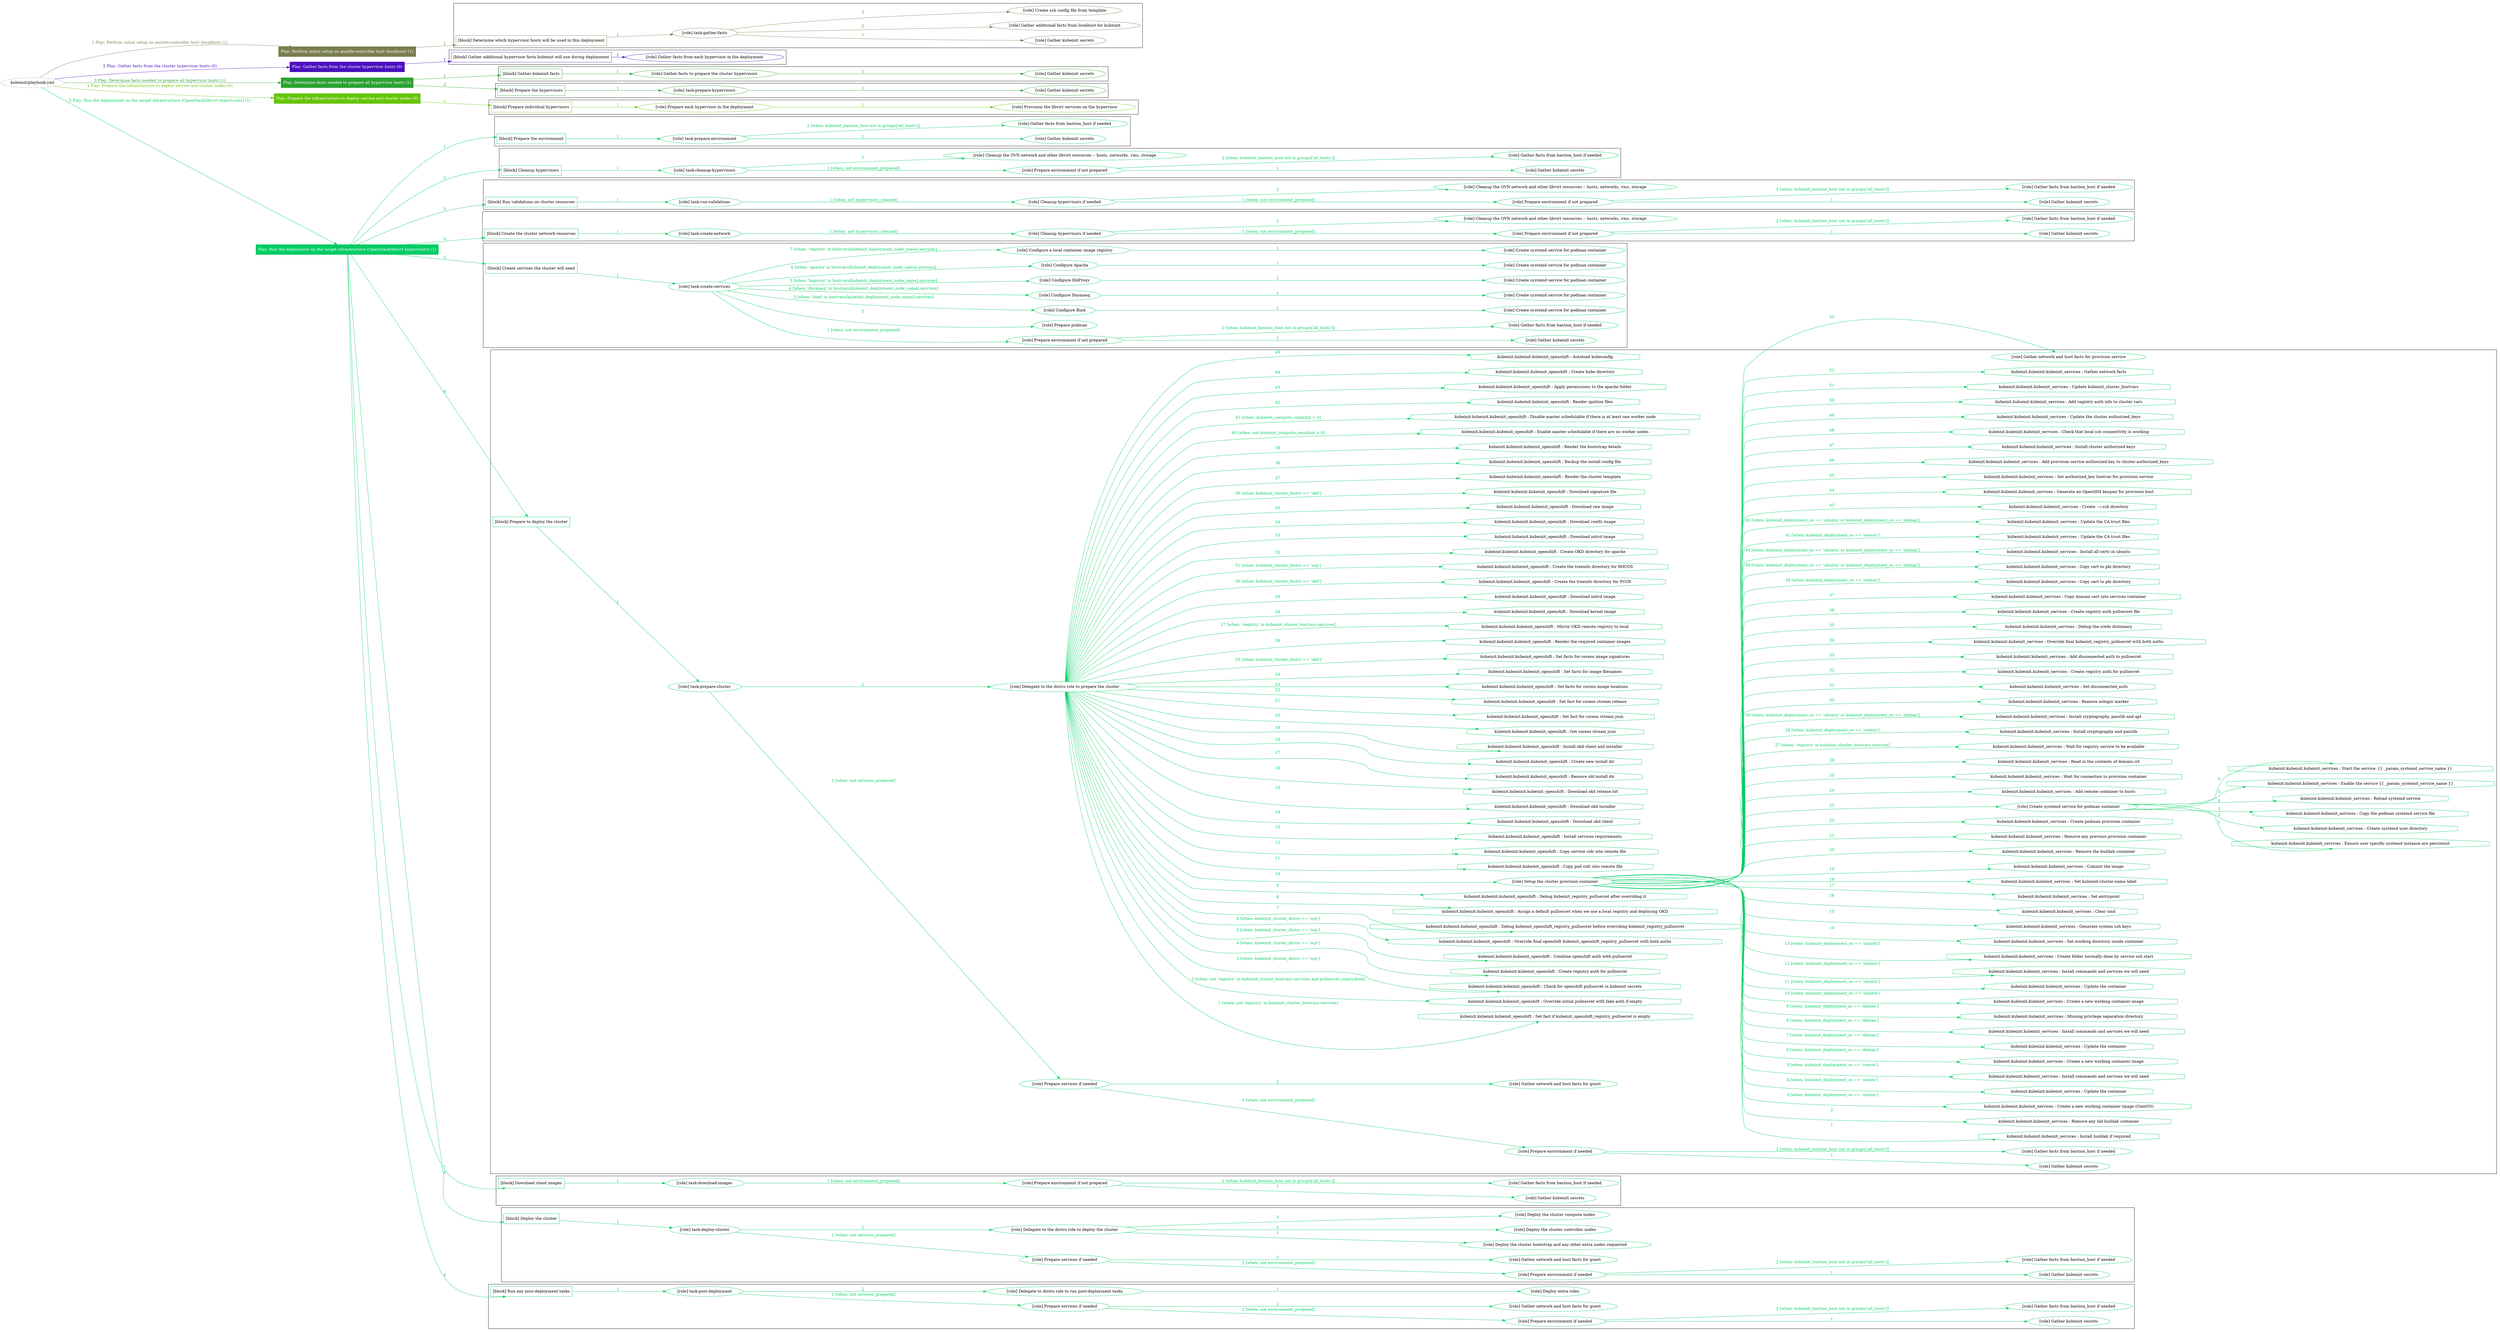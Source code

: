 digraph {
	graph [concentrate=true ordering=in rankdir=LR ratio=fill]
	edge [esep=5 sep=10]
	"kubeinit/playbook.yml" [URL="/home/runner/work/kubeinit/kubeinit/kubeinit/playbook.yml" id=playbook_4bb3226f style=dotted]
	"kubeinit/playbook.yml" -> play_72fbfe78 [label="1 Play: Perform initial setup on ansible-controller host (localhost) (1)" color="#7a7f4d" fontcolor="#7a7f4d" id=edge_play_72fbfe78 labeltooltip="1 Play: Perform initial setup on ansible-controller host (localhost) (1)" tooltip="1 Play: Perform initial setup on ansible-controller host (localhost) (1)"]
	subgraph "Play: Perform initial setup on ansible-controller host (localhost) (1)" {
		play_72fbfe78 [label="Play: Perform initial setup on ansible-controller host (localhost) (1)" URL="/home/runner/work/kubeinit/kubeinit/kubeinit/playbook.yml" color="#7a7f4d" fontcolor="#ffffff" id=play_72fbfe78 shape=box style=filled tooltip=localhost]
		play_72fbfe78 -> block_865a251d [label=1 color="#7a7f4d" fontcolor="#7a7f4d" id=edge_block_865a251d labeltooltip=1 tooltip=1]
		subgraph cluster_block_865a251d {
			block_865a251d [label="[block] Determine which hypervisor hosts will be used in this deployment" URL="/home/runner/work/kubeinit/kubeinit/kubeinit/playbook.yml" color="#7a7f4d" id=block_865a251d labeltooltip="Determine which hypervisor hosts will be used in this deployment" shape=box tooltip="Determine which hypervisor hosts will be used in this deployment"]
			block_865a251d -> role_db7cb802 [label="1 " color="#7a7f4d" fontcolor="#7a7f4d" id=edge_role_db7cb802 labeltooltip="1 " tooltip="1 "]
			subgraph "task-gather-facts" {
				role_db7cb802 [label="[role] task-gather-facts" URL="/home/runner/work/kubeinit/kubeinit/kubeinit/playbook.yml" color="#7a7f4d" id=role_db7cb802 tooltip="task-gather-facts"]
				role_db7cb802 -> role_75edb2c4 [label="1 " color="#7a7f4d" fontcolor="#7a7f4d" id=edge_role_75edb2c4 labeltooltip="1 " tooltip="1 "]
				subgraph "Gather kubeinit secrets" {
					role_75edb2c4 [label="[role] Gather kubeinit secrets" URL="/home/runner/.ansible/collections/ansible_collections/kubeinit/kubeinit/roles/kubeinit_prepare/tasks/build_hypervisors_group.yml" color="#7a7f4d" id=role_75edb2c4 tooltip="Gather kubeinit secrets"]
				}
				role_db7cb802 -> role_1b665ecc [label="2 " color="#7a7f4d" fontcolor="#7a7f4d" id=edge_role_1b665ecc labeltooltip="2 " tooltip="2 "]
				subgraph "Gather additional facts from localhost for kubeinit" {
					role_1b665ecc [label="[role] Gather additional facts from localhost for kubeinit" URL="/home/runner/.ansible/collections/ansible_collections/kubeinit/kubeinit/roles/kubeinit_prepare/tasks/build_hypervisors_group.yml" color="#7a7f4d" id=role_1b665ecc tooltip="Gather additional facts from localhost for kubeinit"]
				}
				role_db7cb802 -> role_90bfb532 [label="3 " color="#7a7f4d" fontcolor="#7a7f4d" id=edge_role_90bfb532 labeltooltip="3 " tooltip="3 "]
				subgraph "Create ssh config file from template" {
					role_90bfb532 [label="[role] Create ssh config file from template" URL="/home/runner/.ansible/collections/ansible_collections/kubeinit/kubeinit/roles/kubeinit_prepare/tasks/build_hypervisors_group.yml" color="#7a7f4d" id=role_90bfb532 tooltip="Create ssh config file from template"]
				}
			}
		}
	}
	"kubeinit/playbook.yml" -> play_24922fd5 [label="2 Play: Gather facts from the cluster hypervisor hosts (0)" color="#4b0fbd" fontcolor="#4b0fbd" id=edge_play_24922fd5 labeltooltip="2 Play: Gather facts from the cluster hypervisor hosts (0)" tooltip="2 Play: Gather facts from the cluster hypervisor hosts (0)"]
	subgraph "Play: Gather facts from the cluster hypervisor hosts (0)" {
		play_24922fd5 [label="Play: Gather facts from the cluster hypervisor hosts (0)" URL="/home/runner/work/kubeinit/kubeinit/kubeinit/playbook.yml" color="#4b0fbd" fontcolor="#ffffff" id=play_24922fd5 shape=box style=filled tooltip="Play: Gather facts from the cluster hypervisor hosts (0)"]
		play_24922fd5 -> block_e563b56a [label=1 color="#4b0fbd" fontcolor="#4b0fbd" id=edge_block_e563b56a labeltooltip=1 tooltip=1]
		subgraph cluster_block_e563b56a {
			block_e563b56a [label="[block] Gather additional hypervisor facts kubeinit will use during deployment" URL="/home/runner/work/kubeinit/kubeinit/kubeinit/playbook.yml" color="#4b0fbd" id=block_e563b56a labeltooltip="Gather additional hypervisor facts kubeinit will use during deployment" shape=box tooltip="Gather additional hypervisor facts kubeinit will use during deployment"]
			block_e563b56a -> role_4fe83a70 [label="1 " color="#4b0fbd" fontcolor="#4b0fbd" id=edge_role_4fe83a70 labeltooltip="1 " tooltip="1 "]
			subgraph "Gather facts from each hypervisor in the deployment" {
				role_4fe83a70 [label="[role] Gather facts from each hypervisor in the deployment" URL="/home/runner/work/kubeinit/kubeinit/kubeinit/playbook.yml" color="#4b0fbd" id=role_4fe83a70 tooltip="Gather facts from each hypervisor in the deployment"]
			}
		}
	}
	"kubeinit/playbook.yml" -> play_3950d9bf [label="3 Play: Determine facts needed to prepare all hypervisor hosts (1)" color="#2ba131" fontcolor="#2ba131" id=edge_play_3950d9bf labeltooltip="3 Play: Determine facts needed to prepare all hypervisor hosts (1)" tooltip="3 Play: Determine facts needed to prepare all hypervisor hosts (1)"]
	subgraph "Play: Determine facts needed to prepare all hypervisor hosts (1)" {
		play_3950d9bf [label="Play: Determine facts needed to prepare all hypervisor hosts (1)" URL="/home/runner/work/kubeinit/kubeinit/kubeinit/playbook.yml" color="#2ba131" fontcolor="#ffffff" id=play_3950d9bf shape=box style=filled tooltip=localhost]
		play_3950d9bf -> block_f07bcec6 [label=1 color="#2ba131" fontcolor="#2ba131" id=edge_block_f07bcec6 labeltooltip=1 tooltip=1]
		subgraph cluster_block_f07bcec6 {
			block_f07bcec6 [label="[block] Gather kubeinit facts" URL="/home/runner/work/kubeinit/kubeinit/kubeinit/playbook.yml" color="#2ba131" id=block_f07bcec6 labeltooltip="Gather kubeinit facts" shape=box tooltip="Gather kubeinit facts"]
			block_f07bcec6 -> role_2fee19a1 [label="1 " color="#2ba131" fontcolor="#2ba131" id=edge_role_2fee19a1 labeltooltip="1 " tooltip="1 "]
			subgraph "Gather facts to prepare the cluster hypervisors" {
				role_2fee19a1 [label="[role] Gather facts to prepare the cluster hypervisors" URL="/home/runner/work/kubeinit/kubeinit/kubeinit/playbook.yml" color="#2ba131" id=role_2fee19a1 tooltip="Gather facts to prepare the cluster hypervisors"]
				role_2fee19a1 -> role_bef3d864 [label="1 " color="#2ba131" fontcolor="#2ba131" id=edge_role_bef3d864 labeltooltip="1 " tooltip="1 "]
				subgraph "Gather kubeinit secrets" {
					role_bef3d864 [label="[role] Gather kubeinit secrets" URL="/home/runner/.ansible/collections/ansible_collections/kubeinit/kubeinit/roles/kubeinit_prepare/tasks/gather_kubeinit_facts.yml" color="#2ba131" id=role_bef3d864 tooltip="Gather kubeinit secrets"]
				}
			}
		}
		play_3950d9bf -> block_9f9083fc [label=2 color="#2ba131" fontcolor="#2ba131" id=edge_block_9f9083fc labeltooltip=2 tooltip=2]
		subgraph cluster_block_9f9083fc {
			block_9f9083fc [label="[block] Prepare the hypervisors" URL="/home/runner/work/kubeinit/kubeinit/kubeinit/playbook.yml" color="#2ba131" id=block_9f9083fc labeltooltip="Prepare the hypervisors" shape=box tooltip="Prepare the hypervisors"]
			block_9f9083fc -> role_db95ab95 [label="1 " color="#2ba131" fontcolor="#2ba131" id=edge_role_db95ab95 labeltooltip="1 " tooltip="1 "]
			subgraph "task-prepare-hypervisors" {
				role_db95ab95 [label="[role] task-prepare-hypervisors" URL="/home/runner/work/kubeinit/kubeinit/kubeinit/playbook.yml" color="#2ba131" id=role_db95ab95 tooltip="task-prepare-hypervisors"]
				role_db95ab95 -> role_640d3ec2 [label="1 " color="#2ba131" fontcolor="#2ba131" id=edge_role_640d3ec2 labeltooltip="1 " tooltip="1 "]
				subgraph "Gather kubeinit secrets" {
					role_640d3ec2 [label="[role] Gather kubeinit secrets" URL="/home/runner/.ansible/collections/ansible_collections/kubeinit/kubeinit/roles/kubeinit_prepare/tasks/gather_kubeinit_facts.yml" color="#2ba131" id=role_640d3ec2 tooltip="Gather kubeinit secrets"]
				}
			}
		}
	}
	"kubeinit/playbook.yml" -> play_1696e346 [label="4 Play: Prepare the infrastructure to deploy service and cluster nodes (0)" color="#66c408" fontcolor="#66c408" id=edge_play_1696e346 labeltooltip="4 Play: Prepare the infrastructure to deploy service and cluster nodes (0)" tooltip="4 Play: Prepare the infrastructure to deploy service and cluster nodes (0)"]
	subgraph "Play: Prepare the infrastructure to deploy service and cluster nodes (0)" {
		play_1696e346 [label="Play: Prepare the infrastructure to deploy service and cluster nodes (0)" URL="/home/runner/work/kubeinit/kubeinit/kubeinit/playbook.yml" color="#66c408" fontcolor="#ffffff" id=play_1696e346 shape=box style=filled tooltip="Play: Prepare the infrastructure to deploy service and cluster nodes (0)"]
		play_1696e346 -> block_d5ee055c [label=1 color="#66c408" fontcolor="#66c408" id=edge_block_d5ee055c labeltooltip=1 tooltip=1]
		subgraph cluster_block_d5ee055c {
			block_d5ee055c [label="[block] Prepare individual hypervisors" URL="/home/runner/work/kubeinit/kubeinit/kubeinit/playbook.yml" color="#66c408" id=block_d5ee055c labeltooltip="Prepare individual hypervisors" shape=box tooltip="Prepare individual hypervisors"]
			block_d5ee055c -> role_195546ef [label="1 " color="#66c408" fontcolor="#66c408" id=edge_role_195546ef labeltooltip="1 " tooltip="1 "]
			subgraph "Prepare each hypervisor in the deployment" {
				role_195546ef [label="[role] Prepare each hypervisor in the deployment" URL="/home/runner/work/kubeinit/kubeinit/kubeinit/playbook.yml" color="#66c408" id=role_195546ef tooltip="Prepare each hypervisor in the deployment"]
				role_195546ef -> role_7d8f28ef [label="1 " color="#66c408" fontcolor="#66c408" id=edge_role_7d8f28ef labeltooltip="1 " tooltip="1 "]
				subgraph "Provision the libvirt services on the hypervisor" {
					role_7d8f28ef [label="[role] Provision the libvirt services on the hypervisor" URL="/home/runner/.ansible/collections/ansible_collections/kubeinit/kubeinit/roles/kubeinit_prepare/tasks/prepare_hypervisor.yml" color="#66c408" id=role_7d8f28ef tooltip="Provision the libvirt services on the hypervisor"]
				}
			}
		}
	}
	"kubeinit/playbook.yml" -> play_e0b4e5af [label="5 Play: Run the deployment on the target infrastructure (OpenStack/libvirt hypervisors) (1)" color="#00cc63" fontcolor="#00cc63" id=edge_play_e0b4e5af labeltooltip="5 Play: Run the deployment on the target infrastructure (OpenStack/libvirt hypervisors) (1)" tooltip="5 Play: Run the deployment on the target infrastructure (OpenStack/libvirt hypervisors) (1)"]
	subgraph "Play: Run the deployment on the target infrastructure (OpenStack/libvirt hypervisors) (1)" {
		play_e0b4e5af [label="Play: Run the deployment on the target infrastructure (OpenStack/libvirt hypervisors) (1)" URL="/home/runner/work/kubeinit/kubeinit/kubeinit/playbook.yml" color="#00cc63" fontcolor="#ffffff" id=play_e0b4e5af shape=box style=filled tooltip=localhost]
		play_e0b4e5af -> block_b3d8cfbc [label=1 color="#00cc63" fontcolor="#00cc63" id=edge_block_b3d8cfbc labeltooltip=1 tooltip=1]
		subgraph cluster_block_b3d8cfbc {
			block_b3d8cfbc [label="[block] Prepare the environment" URL="/home/runner/work/kubeinit/kubeinit/kubeinit/playbook.yml" color="#00cc63" id=block_b3d8cfbc labeltooltip="Prepare the environment" shape=box tooltip="Prepare the environment"]
			block_b3d8cfbc -> role_ae40d466 [label="1 " color="#00cc63" fontcolor="#00cc63" id=edge_role_ae40d466 labeltooltip="1 " tooltip="1 "]
			subgraph "task-prepare-environment" {
				role_ae40d466 [label="[role] task-prepare-environment" URL="/home/runner/work/kubeinit/kubeinit/kubeinit/playbook.yml" color="#00cc63" id=role_ae40d466 tooltip="task-prepare-environment"]
				role_ae40d466 -> role_0fc86a04 [label="1 " color="#00cc63" fontcolor="#00cc63" id=edge_role_0fc86a04 labeltooltip="1 " tooltip="1 "]
				subgraph "Gather kubeinit secrets" {
					role_0fc86a04 [label="[role] Gather kubeinit secrets" URL="/home/runner/.ansible/collections/ansible_collections/kubeinit/kubeinit/roles/kubeinit_prepare/tasks/gather_kubeinit_facts.yml" color="#00cc63" id=role_0fc86a04 tooltip="Gather kubeinit secrets"]
				}
				role_ae40d466 -> role_36091b74 [label="2 [when: kubeinit_bastion_host not in groups['all_hosts']]" color="#00cc63" fontcolor="#00cc63" id=edge_role_36091b74 labeltooltip="2 [when: kubeinit_bastion_host not in groups['all_hosts']]" tooltip="2 [when: kubeinit_bastion_host not in groups['all_hosts']]"]
				subgraph "Gather facts from bastion_host if needed" {
					role_36091b74 [label="[role] Gather facts from bastion_host if needed" URL="/home/runner/.ansible/collections/ansible_collections/kubeinit/kubeinit/roles/kubeinit_prepare/tasks/main.yml" color="#00cc63" id=role_36091b74 tooltip="Gather facts from bastion_host if needed"]
				}
			}
		}
		play_e0b4e5af -> block_461e632a [label=2 color="#00cc63" fontcolor="#00cc63" id=edge_block_461e632a labeltooltip=2 tooltip=2]
		subgraph cluster_block_461e632a {
			block_461e632a [label="[block] Cleanup hypervisors" URL="/home/runner/work/kubeinit/kubeinit/kubeinit/playbook.yml" color="#00cc63" id=block_461e632a labeltooltip="Cleanup hypervisors" shape=box tooltip="Cleanup hypervisors"]
			block_461e632a -> role_dd45f173 [label="1 " color="#00cc63" fontcolor="#00cc63" id=edge_role_dd45f173 labeltooltip="1 " tooltip="1 "]
			subgraph "task-cleanup-hypervisors" {
				role_dd45f173 [label="[role] task-cleanup-hypervisors" URL="/home/runner/work/kubeinit/kubeinit/kubeinit/playbook.yml" color="#00cc63" id=role_dd45f173 tooltip="task-cleanup-hypervisors"]
				role_dd45f173 -> role_94afd01d [label="1 [when: not environment_prepared]" color="#00cc63" fontcolor="#00cc63" id=edge_role_94afd01d labeltooltip="1 [when: not environment_prepared]" tooltip="1 [when: not environment_prepared]"]
				subgraph "Prepare environment if not prepared" {
					role_94afd01d [label="[role] Prepare environment if not prepared" URL="/home/runner/.ansible/collections/ansible_collections/kubeinit/kubeinit/roles/kubeinit_libvirt/tasks/cleanup_hypervisors.yml" color="#00cc63" id=role_94afd01d tooltip="Prepare environment if not prepared"]
					role_94afd01d -> role_3971515a [label="1 " color="#00cc63" fontcolor="#00cc63" id=edge_role_3971515a labeltooltip="1 " tooltip="1 "]
					subgraph "Gather kubeinit secrets" {
						role_3971515a [label="[role] Gather kubeinit secrets" URL="/home/runner/.ansible/collections/ansible_collections/kubeinit/kubeinit/roles/kubeinit_prepare/tasks/gather_kubeinit_facts.yml" color="#00cc63" id=role_3971515a tooltip="Gather kubeinit secrets"]
					}
					role_94afd01d -> role_392a1533 [label="2 [when: kubeinit_bastion_host not in groups['all_hosts']]" color="#00cc63" fontcolor="#00cc63" id=edge_role_392a1533 labeltooltip="2 [when: kubeinit_bastion_host not in groups['all_hosts']]" tooltip="2 [when: kubeinit_bastion_host not in groups['all_hosts']]"]
					subgraph "Gather facts from bastion_host if needed" {
						role_392a1533 [label="[role] Gather facts from bastion_host if needed" URL="/home/runner/.ansible/collections/ansible_collections/kubeinit/kubeinit/roles/kubeinit_prepare/tasks/main.yml" color="#00cc63" id=role_392a1533 tooltip="Gather facts from bastion_host if needed"]
					}
				}
				role_dd45f173 -> role_b110fdb8 [label="2 " color="#00cc63" fontcolor="#00cc63" id=edge_role_b110fdb8 labeltooltip="2 " tooltip="2 "]
				subgraph "Cleanup the OVN network and other libvirt resources -- hosts, networks, vms, storage" {
					role_b110fdb8 [label="[role] Cleanup the OVN network and other libvirt resources -- hosts, networks, vms, storage" URL="/home/runner/.ansible/collections/ansible_collections/kubeinit/kubeinit/roles/kubeinit_libvirt/tasks/cleanup_hypervisors.yml" color="#00cc63" id=role_b110fdb8 tooltip="Cleanup the OVN network and other libvirt resources -- hosts, networks, vms, storage"]
				}
			}
		}
		play_e0b4e5af -> block_e0361834 [label=3 color="#00cc63" fontcolor="#00cc63" id=edge_block_e0361834 labeltooltip=3 tooltip=3]
		subgraph cluster_block_e0361834 {
			block_e0361834 [label="[block] Run validations on cluster resources" URL="/home/runner/work/kubeinit/kubeinit/kubeinit/playbook.yml" color="#00cc63" id=block_e0361834 labeltooltip="Run validations on cluster resources" shape=box tooltip="Run validations on cluster resources"]
			block_e0361834 -> role_87032397 [label="1 " color="#00cc63" fontcolor="#00cc63" id=edge_role_87032397 labeltooltip="1 " tooltip="1 "]
			subgraph "task-run-validations" {
				role_87032397 [label="[role] task-run-validations" URL="/home/runner/work/kubeinit/kubeinit/kubeinit/playbook.yml" color="#00cc63" id=role_87032397 tooltip="task-run-validations"]
				role_87032397 -> role_75034ee4 [label="1 [when: not hypervisors_cleaned]" color="#00cc63" fontcolor="#00cc63" id=edge_role_75034ee4 labeltooltip="1 [when: not hypervisors_cleaned]" tooltip="1 [when: not hypervisors_cleaned]"]
				subgraph "Cleanup hypervisors if needed" {
					role_75034ee4 [label="[role] Cleanup hypervisors if needed" URL="/home/runner/.ansible/collections/ansible_collections/kubeinit/kubeinit/roles/kubeinit_validations/tasks/main.yml" color="#00cc63" id=role_75034ee4 tooltip="Cleanup hypervisors if needed"]
					role_75034ee4 -> role_332569b1 [label="1 [when: not environment_prepared]" color="#00cc63" fontcolor="#00cc63" id=edge_role_332569b1 labeltooltip="1 [when: not environment_prepared]" tooltip="1 [when: not environment_prepared]"]
					subgraph "Prepare environment if not prepared" {
						role_332569b1 [label="[role] Prepare environment if not prepared" URL="/home/runner/.ansible/collections/ansible_collections/kubeinit/kubeinit/roles/kubeinit_libvirt/tasks/cleanup_hypervisors.yml" color="#00cc63" id=role_332569b1 tooltip="Prepare environment if not prepared"]
						role_332569b1 -> role_78d063cc [label="1 " color="#00cc63" fontcolor="#00cc63" id=edge_role_78d063cc labeltooltip="1 " tooltip="1 "]
						subgraph "Gather kubeinit secrets" {
							role_78d063cc [label="[role] Gather kubeinit secrets" URL="/home/runner/.ansible/collections/ansible_collections/kubeinit/kubeinit/roles/kubeinit_prepare/tasks/gather_kubeinit_facts.yml" color="#00cc63" id=role_78d063cc tooltip="Gather kubeinit secrets"]
						}
						role_332569b1 -> role_da06e69a [label="2 [when: kubeinit_bastion_host not in groups['all_hosts']]" color="#00cc63" fontcolor="#00cc63" id=edge_role_da06e69a labeltooltip="2 [when: kubeinit_bastion_host not in groups['all_hosts']]" tooltip="2 [when: kubeinit_bastion_host not in groups['all_hosts']]"]
						subgraph "Gather facts from bastion_host if needed" {
							role_da06e69a [label="[role] Gather facts from bastion_host if needed" URL="/home/runner/.ansible/collections/ansible_collections/kubeinit/kubeinit/roles/kubeinit_prepare/tasks/main.yml" color="#00cc63" id=role_da06e69a tooltip="Gather facts from bastion_host if needed"]
						}
					}
					role_75034ee4 -> role_1cfc0a59 [label="2 " color="#00cc63" fontcolor="#00cc63" id=edge_role_1cfc0a59 labeltooltip="2 " tooltip="2 "]
					subgraph "Cleanup the OVN network and other libvirt resources -- hosts, networks, vms, storage" {
						role_1cfc0a59 [label="[role] Cleanup the OVN network and other libvirt resources -- hosts, networks, vms, storage" URL="/home/runner/.ansible/collections/ansible_collections/kubeinit/kubeinit/roles/kubeinit_libvirt/tasks/cleanup_hypervisors.yml" color="#00cc63" id=role_1cfc0a59 tooltip="Cleanup the OVN network and other libvirt resources -- hosts, networks, vms, storage"]
					}
				}
			}
		}
		play_e0b4e5af -> block_baa25656 [label=4 color="#00cc63" fontcolor="#00cc63" id=edge_block_baa25656 labeltooltip=4 tooltip=4]
		subgraph cluster_block_baa25656 {
			block_baa25656 [label="[block] Create the cluster network resources" URL="/home/runner/work/kubeinit/kubeinit/kubeinit/playbook.yml" color="#00cc63" id=block_baa25656 labeltooltip="Create the cluster network resources" shape=box tooltip="Create the cluster network resources"]
			block_baa25656 -> role_3298a179 [label="1 " color="#00cc63" fontcolor="#00cc63" id=edge_role_3298a179 labeltooltip="1 " tooltip="1 "]
			subgraph "task-create-network" {
				role_3298a179 [label="[role] task-create-network" URL="/home/runner/work/kubeinit/kubeinit/kubeinit/playbook.yml" color="#00cc63" id=role_3298a179 tooltip="task-create-network"]
				role_3298a179 -> role_26410ccb [label="1 [when: not hypervisors_cleaned]" color="#00cc63" fontcolor="#00cc63" id=edge_role_26410ccb labeltooltip="1 [when: not hypervisors_cleaned]" tooltip="1 [when: not hypervisors_cleaned]"]
				subgraph "Cleanup hypervisors if needed" {
					role_26410ccb [label="[role] Cleanup hypervisors if needed" URL="/home/runner/.ansible/collections/ansible_collections/kubeinit/kubeinit/roles/kubeinit_libvirt/tasks/create_network.yml" color="#00cc63" id=role_26410ccb tooltip="Cleanup hypervisors if needed"]
					role_26410ccb -> role_092f9525 [label="1 [when: not environment_prepared]" color="#00cc63" fontcolor="#00cc63" id=edge_role_092f9525 labeltooltip="1 [when: not environment_prepared]" tooltip="1 [when: not environment_prepared]"]
					subgraph "Prepare environment if not prepared" {
						role_092f9525 [label="[role] Prepare environment if not prepared" URL="/home/runner/.ansible/collections/ansible_collections/kubeinit/kubeinit/roles/kubeinit_libvirt/tasks/cleanup_hypervisors.yml" color="#00cc63" id=role_092f9525 tooltip="Prepare environment if not prepared"]
						role_092f9525 -> role_edfc8c0d [label="1 " color="#00cc63" fontcolor="#00cc63" id=edge_role_edfc8c0d labeltooltip="1 " tooltip="1 "]
						subgraph "Gather kubeinit secrets" {
							role_edfc8c0d [label="[role] Gather kubeinit secrets" URL="/home/runner/.ansible/collections/ansible_collections/kubeinit/kubeinit/roles/kubeinit_prepare/tasks/gather_kubeinit_facts.yml" color="#00cc63" id=role_edfc8c0d tooltip="Gather kubeinit secrets"]
						}
						role_092f9525 -> role_d7531c6e [label="2 [when: kubeinit_bastion_host not in groups['all_hosts']]" color="#00cc63" fontcolor="#00cc63" id=edge_role_d7531c6e labeltooltip="2 [when: kubeinit_bastion_host not in groups['all_hosts']]" tooltip="2 [when: kubeinit_bastion_host not in groups['all_hosts']]"]
						subgraph "Gather facts from bastion_host if needed" {
							role_d7531c6e [label="[role] Gather facts from bastion_host if needed" URL="/home/runner/.ansible/collections/ansible_collections/kubeinit/kubeinit/roles/kubeinit_prepare/tasks/main.yml" color="#00cc63" id=role_d7531c6e tooltip="Gather facts from bastion_host if needed"]
						}
					}
					role_26410ccb -> role_ea76a0fa [label="2 " color="#00cc63" fontcolor="#00cc63" id=edge_role_ea76a0fa labeltooltip="2 " tooltip="2 "]
					subgraph "Cleanup the OVN network and other libvirt resources -- hosts, networks, vms, storage" {
						role_ea76a0fa [label="[role] Cleanup the OVN network and other libvirt resources -- hosts, networks, vms, storage" URL="/home/runner/.ansible/collections/ansible_collections/kubeinit/kubeinit/roles/kubeinit_libvirt/tasks/cleanup_hypervisors.yml" color="#00cc63" id=role_ea76a0fa tooltip="Cleanup the OVN network and other libvirt resources -- hosts, networks, vms, storage"]
					}
				}
			}
		}
		play_e0b4e5af -> block_b3c86a6e [label=5 color="#00cc63" fontcolor="#00cc63" id=edge_block_b3c86a6e labeltooltip=5 tooltip=5]
		subgraph cluster_block_b3c86a6e {
			block_b3c86a6e [label="[block] Create services the cluster will need" URL="/home/runner/work/kubeinit/kubeinit/kubeinit/playbook.yml" color="#00cc63" id=block_b3c86a6e labeltooltip="Create services the cluster will need" shape=box tooltip="Create services the cluster will need"]
			block_b3c86a6e -> role_88a92486 [label="1 " color="#00cc63" fontcolor="#00cc63" id=edge_role_88a92486 labeltooltip="1 " tooltip="1 "]
			subgraph "task-create-services" {
				role_88a92486 [label="[role] task-create-services" URL="/home/runner/work/kubeinit/kubeinit/kubeinit/playbook.yml" color="#00cc63" id=role_88a92486 tooltip="task-create-services"]
				role_88a92486 -> role_849d1792 [label="1 [when: not environment_prepared]" color="#00cc63" fontcolor="#00cc63" id=edge_role_849d1792 labeltooltip="1 [when: not environment_prepared]" tooltip="1 [when: not environment_prepared]"]
				subgraph "Prepare environment if not prepared" {
					role_849d1792 [label="[role] Prepare environment if not prepared" URL="/home/runner/.ansible/collections/ansible_collections/kubeinit/kubeinit/roles/kubeinit_services/tasks/main.yml" color="#00cc63" id=role_849d1792 tooltip="Prepare environment if not prepared"]
					role_849d1792 -> role_cb8f59a6 [label="1 " color="#00cc63" fontcolor="#00cc63" id=edge_role_cb8f59a6 labeltooltip="1 " tooltip="1 "]
					subgraph "Gather kubeinit secrets" {
						role_cb8f59a6 [label="[role] Gather kubeinit secrets" URL="/home/runner/.ansible/collections/ansible_collections/kubeinit/kubeinit/roles/kubeinit_prepare/tasks/gather_kubeinit_facts.yml" color="#00cc63" id=role_cb8f59a6 tooltip="Gather kubeinit secrets"]
					}
					role_849d1792 -> role_173d6a91 [label="2 [when: kubeinit_bastion_host not in groups['all_hosts']]" color="#00cc63" fontcolor="#00cc63" id=edge_role_173d6a91 labeltooltip="2 [when: kubeinit_bastion_host not in groups['all_hosts']]" tooltip="2 [when: kubeinit_bastion_host not in groups['all_hosts']]"]
					subgraph "Gather facts from bastion_host if needed" {
						role_173d6a91 [label="[role] Gather facts from bastion_host if needed" URL="/home/runner/.ansible/collections/ansible_collections/kubeinit/kubeinit/roles/kubeinit_prepare/tasks/main.yml" color="#00cc63" id=role_173d6a91 tooltip="Gather facts from bastion_host if needed"]
					}
				}
				role_88a92486 -> role_c307418b [label="2 " color="#00cc63" fontcolor="#00cc63" id=edge_role_c307418b labeltooltip="2 " tooltip="2 "]
				subgraph "Prepare podman" {
					role_c307418b [label="[role] Prepare podman" URL="/home/runner/.ansible/collections/ansible_collections/kubeinit/kubeinit/roles/kubeinit_services/tasks/00_create_service_pod.yml" color="#00cc63" id=role_c307418b tooltip="Prepare podman"]
				}
				role_88a92486 -> role_36306c03 [label="3 [when: 'bind' in hostvars[kubeinit_deployment_node_name].services]" color="#00cc63" fontcolor="#00cc63" id=edge_role_36306c03 labeltooltip="3 [when: 'bind' in hostvars[kubeinit_deployment_node_name].services]" tooltip="3 [when: 'bind' in hostvars[kubeinit_deployment_node_name].services]"]
				subgraph "Configure Bind" {
					role_36306c03 [label="[role] Configure Bind" URL="/home/runner/.ansible/collections/ansible_collections/kubeinit/kubeinit/roles/kubeinit_services/tasks/start_services_containers.yml" color="#00cc63" id=role_36306c03 tooltip="Configure Bind"]
					role_36306c03 -> role_eb4485f3 [label="1 " color="#00cc63" fontcolor="#00cc63" id=edge_role_eb4485f3 labeltooltip="1 " tooltip="1 "]
					subgraph "Create systemd service for podman container" {
						role_eb4485f3 [label="[role] Create systemd service for podman container" URL="/home/runner/.ansible/collections/ansible_collections/kubeinit/kubeinit/roles/kubeinit_bind/tasks/main.yml" color="#00cc63" id=role_eb4485f3 tooltip="Create systemd service for podman container"]
					}
				}
				role_88a92486 -> role_4f5d185b [label="4 [when: 'dnsmasq' in hostvars[kubeinit_deployment_node_name].services]" color="#00cc63" fontcolor="#00cc63" id=edge_role_4f5d185b labeltooltip="4 [when: 'dnsmasq' in hostvars[kubeinit_deployment_node_name].services]" tooltip="4 [when: 'dnsmasq' in hostvars[kubeinit_deployment_node_name].services]"]
				subgraph "Configure Dnsmasq" {
					role_4f5d185b [label="[role] Configure Dnsmasq" URL="/home/runner/.ansible/collections/ansible_collections/kubeinit/kubeinit/roles/kubeinit_services/tasks/start_services_containers.yml" color="#00cc63" id=role_4f5d185b tooltip="Configure Dnsmasq"]
					role_4f5d185b -> role_73c4f3bd [label="1 " color="#00cc63" fontcolor="#00cc63" id=edge_role_73c4f3bd labeltooltip="1 " tooltip="1 "]
					subgraph "Create systemd service for podman container" {
						role_73c4f3bd [label="[role] Create systemd service for podman container" URL="/home/runner/.ansible/collections/ansible_collections/kubeinit/kubeinit/roles/kubeinit_dnsmasq/tasks/main.yml" color="#00cc63" id=role_73c4f3bd tooltip="Create systemd service for podman container"]
					}
				}
				role_88a92486 -> role_4f947db4 [label="5 [when: 'haproxy' in hostvars[kubeinit_deployment_node_name].services]" color="#00cc63" fontcolor="#00cc63" id=edge_role_4f947db4 labeltooltip="5 [when: 'haproxy' in hostvars[kubeinit_deployment_node_name].services]" tooltip="5 [when: 'haproxy' in hostvars[kubeinit_deployment_node_name].services]"]
				subgraph "Configure HAProxy" {
					role_4f947db4 [label="[role] Configure HAProxy" URL="/home/runner/.ansible/collections/ansible_collections/kubeinit/kubeinit/roles/kubeinit_services/tasks/start_services_containers.yml" color="#00cc63" id=role_4f947db4 tooltip="Configure HAProxy"]
					role_4f947db4 -> role_5d600686 [label="1 " color="#00cc63" fontcolor="#00cc63" id=edge_role_5d600686 labeltooltip="1 " tooltip="1 "]
					subgraph "Create systemd service for podman container" {
						role_5d600686 [label="[role] Create systemd service for podman container" URL="/home/runner/.ansible/collections/ansible_collections/kubeinit/kubeinit/roles/kubeinit_haproxy/tasks/main.yml" color="#00cc63" id=role_5d600686 tooltip="Create systemd service for podman container"]
					}
				}
				role_88a92486 -> role_3ef1ae2e [label="6 [when: 'apache' in hostvars[kubeinit_deployment_node_name].services]" color="#00cc63" fontcolor="#00cc63" id=edge_role_3ef1ae2e labeltooltip="6 [when: 'apache' in hostvars[kubeinit_deployment_node_name].services]" tooltip="6 [when: 'apache' in hostvars[kubeinit_deployment_node_name].services]"]
				subgraph "Configure Apache" {
					role_3ef1ae2e [label="[role] Configure Apache" URL="/home/runner/.ansible/collections/ansible_collections/kubeinit/kubeinit/roles/kubeinit_services/tasks/start_services_containers.yml" color="#00cc63" id=role_3ef1ae2e tooltip="Configure Apache"]
					role_3ef1ae2e -> role_cb5640d6 [label="1 " color="#00cc63" fontcolor="#00cc63" id=edge_role_cb5640d6 labeltooltip="1 " tooltip="1 "]
					subgraph "Create systemd service for podman container" {
						role_cb5640d6 [label="[role] Create systemd service for podman container" URL="/home/runner/.ansible/collections/ansible_collections/kubeinit/kubeinit/roles/kubeinit_apache/tasks/main.yml" color="#00cc63" id=role_cb5640d6 tooltip="Create systemd service for podman container"]
					}
				}
				role_88a92486 -> role_317f3f99 [label="7 [when: 'registry' in hostvars[kubeinit_deployment_node_name].services]" color="#00cc63" fontcolor="#00cc63" id=edge_role_317f3f99 labeltooltip="7 [when: 'registry' in hostvars[kubeinit_deployment_node_name].services]" tooltip="7 [when: 'registry' in hostvars[kubeinit_deployment_node_name].services]"]
				subgraph "Configure a local container image registry" {
					role_317f3f99 [label="[role] Configure a local container image registry" URL="/home/runner/.ansible/collections/ansible_collections/kubeinit/kubeinit/roles/kubeinit_services/tasks/start_services_containers.yml" color="#00cc63" id=role_317f3f99 tooltip="Configure a local container image registry"]
					role_317f3f99 -> role_0b806be2 [label="1 " color="#00cc63" fontcolor="#00cc63" id=edge_role_0b806be2 labeltooltip="1 " tooltip="1 "]
					subgraph "Create systemd service for podman container" {
						role_0b806be2 [label="[role] Create systemd service for podman container" URL="/home/runner/.ansible/collections/ansible_collections/kubeinit/kubeinit/roles/kubeinit_registry/tasks/main.yml" color="#00cc63" id=role_0b806be2 tooltip="Create systemd service for podman container"]
					}
				}
			}
		}
		play_e0b4e5af -> block_8a1a91b8 [label=6 color="#00cc63" fontcolor="#00cc63" id=edge_block_8a1a91b8 labeltooltip=6 tooltip=6]
		subgraph cluster_block_8a1a91b8 {
			block_8a1a91b8 [label="[block] Prepare to deploy the cluster" URL="/home/runner/work/kubeinit/kubeinit/kubeinit/playbook.yml" color="#00cc63" id=block_8a1a91b8 labeltooltip="Prepare to deploy the cluster" shape=box tooltip="Prepare to deploy the cluster"]
			block_8a1a91b8 -> role_87556794 [label="1 " color="#00cc63" fontcolor="#00cc63" id=edge_role_87556794 labeltooltip="1 " tooltip="1 "]
			subgraph "task-prepare-cluster" {
				role_87556794 [label="[role] task-prepare-cluster" URL="/home/runner/work/kubeinit/kubeinit/kubeinit/playbook.yml" color="#00cc63" id=role_87556794 tooltip="task-prepare-cluster"]
				role_87556794 -> role_b575049d [label="1 [when: not services_prepared]" color="#00cc63" fontcolor="#00cc63" id=edge_role_b575049d labeltooltip="1 [when: not services_prepared]" tooltip="1 [when: not services_prepared]"]
				subgraph "Prepare services if needed" {
					role_b575049d [label="[role] Prepare services if needed" URL="/home/runner/.ansible/collections/ansible_collections/kubeinit/kubeinit/roles/kubeinit_prepare/tasks/prepare_cluster.yml" color="#00cc63" id=role_b575049d tooltip="Prepare services if needed"]
					role_b575049d -> role_06d335d6 [label="1 [when: not environment_prepared]" color="#00cc63" fontcolor="#00cc63" id=edge_role_06d335d6 labeltooltip="1 [when: not environment_prepared]" tooltip="1 [when: not environment_prepared]"]
					subgraph "Prepare environment if needed" {
						role_06d335d6 [label="[role] Prepare environment if needed" URL="/home/runner/.ansible/collections/ansible_collections/kubeinit/kubeinit/roles/kubeinit_services/tasks/prepare_services.yml" color="#00cc63" id=role_06d335d6 tooltip="Prepare environment if needed"]
						role_06d335d6 -> role_be848b3c [label="1 " color="#00cc63" fontcolor="#00cc63" id=edge_role_be848b3c labeltooltip="1 " tooltip="1 "]
						subgraph "Gather kubeinit secrets" {
							role_be848b3c [label="[role] Gather kubeinit secrets" URL="/home/runner/.ansible/collections/ansible_collections/kubeinit/kubeinit/roles/kubeinit_prepare/tasks/gather_kubeinit_facts.yml" color="#00cc63" id=role_be848b3c tooltip="Gather kubeinit secrets"]
						}
						role_06d335d6 -> role_7f435087 [label="2 [when: kubeinit_bastion_host not in groups['all_hosts']]" color="#00cc63" fontcolor="#00cc63" id=edge_role_7f435087 labeltooltip="2 [when: kubeinit_bastion_host not in groups['all_hosts']]" tooltip="2 [when: kubeinit_bastion_host not in groups['all_hosts']]"]
						subgraph "Gather facts from bastion_host if needed" {
							role_7f435087 [label="[role] Gather facts from bastion_host if needed" URL="/home/runner/.ansible/collections/ansible_collections/kubeinit/kubeinit/roles/kubeinit_prepare/tasks/main.yml" color="#00cc63" id=role_7f435087 tooltip="Gather facts from bastion_host if needed"]
						}
					}
					role_b575049d -> role_fddffef4 [label="2 " color="#00cc63" fontcolor="#00cc63" id=edge_role_fddffef4 labeltooltip="2 " tooltip="2 "]
					subgraph "Gather network and host facts for guest" {
						role_fddffef4 [label="[role] Gather network and host facts for guest" URL="/home/runner/.ansible/collections/ansible_collections/kubeinit/kubeinit/roles/kubeinit_services/tasks/prepare_services.yml" color="#00cc63" id=role_fddffef4 tooltip="Gather network and host facts for guest"]
					}
				}
				role_87556794 -> role_afd5a0d5 [label="2 " color="#00cc63" fontcolor="#00cc63" id=edge_role_afd5a0d5 labeltooltip="2 " tooltip="2 "]
				subgraph "Delegate to the distro role to prepare the cluster" {
					role_afd5a0d5 [label="[role] Delegate to the distro role to prepare the cluster" URL="/home/runner/.ansible/collections/ansible_collections/kubeinit/kubeinit/roles/kubeinit_prepare/tasks/prepare_cluster.yml" color="#00cc63" id=role_afd5a0d5 tooltip="Delegate to the distro role to prepare the cluster"]
					task_4524083f [label="kubeinit.kubeinit.kubeinit_openshift : Set fact if kubeinit_openshift_registry_pullsecret is empty" URL="/home/runner/.ansible/collections/ansible_collections/kubeinit/kubeinit/roles/kubeinit_openshift/tasks/prepare_cluster.yml" color="#00cc63" id=task_4524083f shape=octagon tooltip="kubeinit.kubeinit.kubeinit_openshift : Set fact if kubeinit_openshift_registry_pullsecret is empty"]
					role_afd5a0d5 -> task_4524083f [label="1 [when: not 'registry' in kubeinit_cluster_hostvars.services]" color="#00cc63" fontcolor="#00cc63" id=edge_task_4524083f labeltooltip="1 [when: not 'registry' in kubeinit_cluster_hostvars.services]" tooltip="1 [when: not 'registry' in kubeinit_cluster_hostvars.services]"]
					task_44e68c85 [label="kubeinit.kubeinit.kubeinit_openshift : Override initial pullsecret with fake auth if empty" URL="/home/runner/.ansible/collections/ansible_collections/kubeinit/kubeinit/roles/kubeinit_openshift/tasks/prepare_cluster.yml" color="#00cc63" id=task_44e68c85 shape=octagon tooltip="kubeinit.kubeinit.kubeinit_openshift : Override initial pullsecret with fake auth if empty"]
					role_afd5a0d5 -> task_44e68c85 [label="2 [when: not 'registry' in kubeinit_cluster_hostvars.services and pullsecret_empty|bool]" color="#00cc63" fontcolor="#00cc63" id=edge_task_44e68c85 labeltooltip="2 [when: not 'registry' in kubeinit_cluster_hostvars.services and pullsecret_empty|bool]" tooltip="2 [when: not 'registry' in kubeinit_cluster_hostvars.services and pullsecret_empty|bool]"]
					task_b35f45b4 [label="kubeinit.kubeinit.kubeinit_openshift : Check for openshift pullsecret in kubeinit secrets" URL="/home/runner/.ansible/collections/ansible_collections/kubeinit/kubeinit/roles/kubeinit_openshift/tasks/prepare_cluster.yml" color="#00cc63" id=task_b35f45b4 shape=octagon tooltip="kubeinit.kubeinit.kubeinit_openshift : Check for openshift pullsecret in kubeinit secrets"]
					role_afd5a0d5 -> task_b35f45b4 [label="3 [when: kubeinit_cluster_distro == 'ocp']" color="#00cc63" fontcolor="#00cc63" id=edge_task_b35f45b4 labeltooltip="3 [when: kubeinit_cluster_distro == 'ocp']" tooltip="3 [when: kubeinit_cluster_distro == 'ocp']"]
					task_34013ba1 [label="kubeinit.kubeinit.kubeinit_openshift : Create registry auth for pullsecret" URL="/home/runner/.ansible/collections/ansible_collections/kubeinit/kubeinit/roles/kubeinit_openshift/tasks/prepare_cluster.yml" color="#00cc63" id=task_34013ba1 shape=octagon tooltip="kubeinit.kubeinit.kubeinit_openshift : Create registry auth for pullsecret"]
					role_afd5a0d5 -> task_34013ba1 [label="4 [when: kubeinit_cluster_distro == 'ocp']" color="#00cc63" fontcolor="#00cc63" id=edge_task_34013ba1 labeltooltip="4 [when: kubeinit_cluster_distro == 'ocp']" tooltip="4 [when: kubeinit_cluster_distro == 'ocp']"]
					task_f17509d7 [label="kubeinit.kubeinit.kubeinit_openshift : Combine openshift auth with pullsecret" URL="/home/runner/.ansible/collections/ansible_collections/kubeinit/kubeinit/roles/kubeinit_openshift/tasks/prepare_cluster.yml" color="#00cc63" id=task_f17509d7 shape=octagon tooltip="kubeinit.kubeinit.kubeinit_openshift : Combine openshift auth with pullsecret"]
					role_afd5a0d5 -> task_f17509d7 [label="5 [when: kubeinit_cluster_distro == 'ocp']" color="#00cc63" fontcolor="#00cc63" id=edge_task_f17509d7 labeltooltip="5 [when: kubeinit_cluster_distro == 'ocp']" tooltip="5 [when: kubeinit_cluster_distro == 'ocp']"]
					task_36978c6c [label="kubeinit.kubeinit.kubeinit_openshift : Override final openshift kubeinit_openshift_registry_pullsecret with both auths" URL="/home/runner/.ansible/collections/ansible_collections/kubeinit/kubeinit/roles/kubeinit_openshift/tasks/prepare_cluster.yml" color="#00cc63" id=task_36978c6c shape=octagon tooltip="kubeinit.kubeinit.kubeinit_openshift : Override final openshift kubeinit_openshift_registry_pullsecret with both auths"]
					role_afd5a0d5 -> task_36978c6c [label="6 [when: kubeinit_cluster_distro == 'ocp']" color="#00cc63" fontcolor="#00cc63" id=edge_task_36978c6c labeltooltip="6 [when: kubeinit_cluster_distro == 'ocp']" tooltip="6 [when: kubeinit_cluster_distro == 'ocp']"]
					task_cece366c [label="kubeinit.kubeinit.kubeinit_openshift : Debug kubeinit_openshift_registry_pullsecret before overriding kubeinit_registry_pullsecret" URL="/home/runner/.ansible/collections/ansible_collections/kubeinit/kubeinit/roles/kubeinit_openshift/tasks/prepare_cluster.yml" color="#00cc63" id=task_cece366c shape=octagon tooltip="kubeinit.kubeinit.kubeinit_openshift : Debug kubeinit_openshift_registry_pullsecret before overriding kubeinit_registry_pullsecret"]
					role_afd5a0d5 -> task_cece366c [label="7 " color="#00cc63" fontcolor="#00cc63" id=edge_task_cece366c labeltooltip="7 " tooltip="7 "]
					task_d56bd58c [label="kubeinit.kubeinit.kubeinit_openshift : Assign a default pullsecret when we use a local registry and deploying OKD" URL="/home/runner/.ansible/collections/ansible_collections/kubeinit/kubeinit/roles/kubeinit_openshift/tasks/prepare_cluster.yml" color="#00cc63" id=task_d56bd58c shape=octagon tooltip="kubeinit.kubeinit.kubeinit_openshift : Assign a default pullsecret when we use a local registry and deploying OKD"]
					role_afd5a0d5 -> task_d56bd58c [label="8 " color="#00cc63" fontcolor="#00cc63" id=edge_task_d56bd58c labeltooltip="8 " tooltip="8 "]
					task_b4d83076 [label="kubeinit.kubeinit.kubeinit_openshift : Debug kubeinit_registry_pullsecret after overriding it" URL="/home/runner/.ansible/collections/ansible_collections/kubeinit/kubeinit/roles/kubeinit_openshift/tasks/prepare_cluster.yml" color="#00cc63" id=task_b4d83076 shape=octagon tooltip="kubeinit.kubeinit.kubeinit_openshift : Debug kubeinit_registry_pullsecret after overriding it"]
					role_afd5a0d5 -> task_b4d83076 [label="9 " color="#00cc63" fontcolor="#00cc63" id=edge_task_b4d83076 labeltooltip="9 " tooltip="9 "]
					role_afd5a0d5 -> role_31a17242 [label="10 " color="#00cc63" fontcolor="#00cc63" id=edge_role_31a17242 labeltooltip="10 " tooltip="10 "]
					subgraph "Setup the cluster provision container" {
						role_31a17242 [label="[role] Setup the cluster provision container" URL="/home/runner/.ansible/collections/ansible_collections/kubeinit/kubeinit/roles/kubeinit_openshift/tasks/prepare_cluster.yml" color="#00cc63" id=role_31a17242 tooltip="Setup the cluster provision container"]
						task_842c5da9 [label="kubeinit.kubeinit.kubeinit_services : Install buildah if required" URL="/home/runner/.ansible/collections/ansible_collections/kubeinit/kubeinit/roles/kubeinit_services/tasks/create_provision_container.yml" color="#00cc63" id=task_842c5da9 shape=octagon tooltip="kubeinit.kubeinit.kubeinit_services : Install buildah if required"]
						role_31a17242 -> task_842c5da9 [label="1 " color="#00cc63" fontcolor="#00cc63" id=edge_task_842c5da9 labeltooltip="1 " tooltip="1 "]
						task_fbb3b145 [label="kubeinit.kubeinit.kubeinit_services : Remove any old buildah container" URL="/home/runner/.ansible/collections/ansible_collections/kubeinit/kubeinit/roles/kubeinit_services/tasks/create_provision_container.yml" color="#00cc63" id=task_fbb3b145 shape=octagon tooltip="kubeinit.kubeinit.kubeinit_services : Remove any old buildah container"]
						role_31a17242 -> task_fbb3b145 [label="2 " color="#00cc63" fontcolor="#00cc63" id=edge_task_fbb3b145 labeltooltip="2 " tooltip="2 "]
						task_0a80fc2e [label="kubeinit.kubeinit.kubeinit_services : Create a new working container image (CentOS)" URL="/home/runner/.ansible/collections/ansible_collections/kubeinit/kubeinit/roles/kubeinit_services/tasks/create_provision_container.yml" color="#00cc63" id=task_0a80fc2e shape=octagon tooltip="kubeinit.kubeinit.kubeinit_services : Create a new working container image (CentOS)"]
						role_31a17242 -> task_0a80fc2e [label="3 [when: kubeinit_deployment_os == 'centos']" color="#00cc63" fontcolor="#00cc63" id=edge_task_0a80fc2e labeltooltip="3 [when: kubeinit_deployment_os == 'centos']" tooltip="3 [when: kubeinit_deployment_os == 'centos']"]
						task_85cb15f3 [label="kubeinit.kubeinit.kubeinit_services : Update the container" URL="/home/runner/.ansible/collections/ansible_collections/kubeinit/kubeinit/roles/kubeinit_services/tasks/create_provision_container.yml" color="#00cc63" id=task_85cb15f3 shape=octagon tooltip="kubeinit.kubeinit.kubeinit_services : Update the container"]
						role_31a17242 -> task_85cb15f3 [label="4 [when: kubeinit_deployment_os == 'centos']" color="#00cc63" fontcolor="#00cc63" id=edge_task_85cb15f3 labeltooltip="4 [when: kubeinit_deployment_os == 'centos']" tooltip="4 [when: kubeinit_deployment_os == 'centos']"]
						task_441c533b [label="kubeinit.kubeinit.kubeinit_services : Install commands and services we will need" URL="/home/runner/.ansible/collections/ansible_collections/kubeinit/kubeinit/roles/kubeinit_services/tasks/create_provision_container.yml" color="#00cc63" id=task_441c533b shape=octagon tooltip="kubeinit.kubeinit.kubeinit_services : Install commands and services we will need"]
						role_31a17242 -> task_441c533b [label="5 [when: kubeinit_deployment_os == 'centos']" color="#00cc63" fontcolor="#00cc63" id=edge_task_441c533b labeltooltip="5 [when: kubeinit_deployment_os == 'centos']" tooltip="5 [when: kubeinit_deployment_os == 'centos']"]
						task_1d214b27 [label="kubeinit.kubeinit.kubeinit_services : Create a new working container image" URL="/home/runner/.ansible/collections/ansible_collections/kubeinit/kubeinit/roles/kubeinit_services/tasks/create_provision_container.yml" color="#00cc63" id=task_1d214b27 shape=octagon tooltip="kubeinit.kubeinit.kubeinit_services : Create a new working container image"]
						role_31a17242 -> task_1d214b27 [label="6 [when: kubeinit_deployment_os == 'debian']" color="#00cc63" fontcolor="#00cc63" id=edge_task_1d214b27 labeltooltip="6 [when: kubeinit_deployment_os == 'debian']" tooltip="6 [when: kubeinit_deployment_os == 'debian']"]
						task_38ee77f5 [label="kubeinit.kubeinit.kubeinit_services : Update the container" URL="/home/runner/.ansible/collections/ansible_collections/kubeinit/kubeinit/roles/kubeinit_services/tasks/create_provision_container.yml" color="#00cc63" id=task_38ee77f5 shape=octagon tooltip="kubeinit.kubeinit.kubeinit_services : Update the container"]
						role_31a17242 -> task_38ee77f5 [label="7 [when: kubeinit_deployment_os == 'debian']" color="#00cc63" fontcolor="#00cc63" id=edge_task_38ee77f5 labeltooltip="7 [when: kubeinit_deployment_os == 'debian']" tooltip="7 [when: kubeinit_deployment_os == 'debian']"]
						task_0525853f [label="kubeinit.kubeinit.kubeinit_services : Install commands and services we will need" URL="/home/runner/.ansible/collections/ansible_collections/kubeinit/kubeinit/roles/kubeinit_services/tasks/create_provision_container.yml" color="#00cc63" id=task_0525853f shape=octagon tooltip="kubeinit.kubeinit.kubeinit_services : Install commands and services we will need"]
						role_31a17242 -> task_0525853f [label="8 [when: kubeinit_deployment_os == 'debian']" color="#00cc63" fontcolor="#00cc63" id=edge_task_0525853f labeltooltip="8 [when: kubeinit_deployment_os == 'debian']" tooltip="8 [when: kubeinit_deployment_os == 'debian']"]
						task_d7bb7543 [label="kubeinit.kubeinit.kubeinit_services : Missing privilege separation directory" URL="/home/runner/.ansible/collections/ansible_collections/kubeinit/kubeinit/roles/kubeinit_services/tasks/create_provision_container.yml" color="#00cc63" id=task_d7bb7543 shape=octagon tooltip="kubeinit.kubeinit.kubeinit_services : Missing privilege separation directory"]
						role_31a17242 -> task_d7bb7543 [label="9 [when: kubeinit_deployment_os == 'debian']" color="#00cc63" fontcolor="#00cc63" id=edge_task_d7bb7543 labeltooltip="9 [when: kubeinit_deployment_os == 'debian']" tooltip="9 [when: kubeinit_deployment_os == 'debian']"]
						task_0fc28376 [label="kubeinit.kubeinit.kubeinit_services : Create a new working container image" URL="/home/runner/.ansible/collections/ansible_collections/kubeinit/kubeinit/roles/kubeinit_services/tasks/create_provision_container.yml" color="#00cc63" id=task_0fc28376 shape=octagon tooltip="kubeinit.kubeinit.kubeinit_services : Create a new working container image"]
						role_31a17242 -> task_0fc28376 [label="10 [when: kubeinit_deployment_os == 'ubuntu']" color="#00cc63" fontcolor="#00cc63" id=edge_task_0fc28376 labeltooltip="10 [when: kubeinit_deployment_os == 'ubuntu']" tooltip="10 [when: kubeinit_deployment_os == 'ubuntu']"]
						task_9244a705 [label="kubeinit.kubeinit.kubeinit_services : Update the container" URL="/home/runner/.ansible/collections/ansible_collections/kubeinit/kubeinit/roles/kubeinit_services/tasks/create_provision_container.yml" color="#00cc63" id=task_9244a705 shape=octagon tooltip="kubeinit.kubeinit.kubeinit_services : Update the container"]
						role_31a17242 -> task_9244a705 [label="11 [when: kubeinit_deployment_os == 'ubuntu']" color="#00cc63" fontcolor="#00cc63" id=edge_task_9244a705 labeltooltip="11 [when: kubeinit_deployment_os == 'ubuntu']" tooltip="11 [when: kubeinit_deployment_os == 'ubuntu']"]
						task_eda015bd [label="kubeinit.kubeinit.kubeinit_services : Install commands and services we will need" URL="/home/runner/.ansible/collections/ansible_collections/kubeinit/kubeinit/roles/kubeinit_services/tasks/create_provision_container.yml" color="#00cc63" id=task_eda015bd shape=octagon tooltip="kubeinit.kubeinit.kubeinit_services : Install commands and services we will need"]
						role_31a17242 -> task_eda015bd [label="12 [when: kubeinit_deployment_os == 'ubuntu']" color="#00cc63" fontcolor="#00cc63" id=edge_task_eda015bd labeltooltip="12 [when: kubeinit_deployment_os == 'ubuntu']" tooltip="12 [when: kubeinit_deployment_os == 'ubuntu']"]
						task_15c95aab [label="kubeinit.kubeinit.kubeinit_services : Create folder normally done by service ssh start" URL="/home/runner/.ansible/collections/ansible_collections/kubeinit/kubeinit/roles/kubeinit_services/tasks/create_provision_container.yml" color="#00cc63" id=task_15c95aab shape=octagon tooltip="kubeinit.kubeinit.kubeinit_services : Create folder normally done by service ssh start"]
						role_31a17242 -> task_15c95aab [label="13 [when: kubeinit_deployment_os == 'ubuntu']" color="#00cc63" fontcolor="#00cc63" id=edge_task_15c95aab labeltooltip="13 [when: kubeinit_deployment_os == 'ubuntu']" tooltip="13 [when: kubeinit_deployment_os == 'ubuntu']"]
						task_d5d2108a [label="kubeinit.kubeinit.kubeinit_services : Set working directory inside container" URL="/home/runner/.ansible/collections/ansible_collections/kubeinit/kubeinit/roles/kubeinit_services/tasks/create_provision_container.yml" color="#00cc63" id=task_d5d2108a shape=octagon tooltip="kubeinit.kubeinit.kubeinit_services : Set working directory inside container"]
						role_31a17242 -> task_d5d2108a [label="14 " color="#00cc63" fontcolor="#00cc63" id=edge_task_d5d2108a labeltooltip="14 " tooltip="14 "]
						task_cec1040b [label="kubeinit.kubeinit.kubeinit_services : Generate system ssh keys" URL="/home/runner/.ansible/collections/ansible_collections/kubeinit/kubeinit/roles/kubeinit_services/tasks/create_provision_container.yml" color="#00cc63" id=task_cec1040b shape=octagon tooltip="kubeinit.kubeinit.kubeinit_services : Generate system ssh keys"]
						role_31a17242 -> task_cec1040b [label="15 " color="#00cc63" fontcolor="#00cc63" id=edge_task_cec1040b labeltooltip="15 " tooltip="15 "]
						task_151e5b79 [label="kubeinit.kubeinit.kubeinit_services : Clear cmd" URL="/home/runner/.ansible/collections/ansible_collections/kubeinit/kubeinit/roles/kubeinit_services/tasks/create_provision_container.yml" color="#00cc63" id=task_151e5b79 shape=octagon tooltip="kubeinit.kubeinit.kubeinit_services : Clear cmd"]
						role_31a17242 -> task_151e5b79 [label="16 " color="#00cc63" fontcolor="#00cc63" id=edge_task_151e5b79 labeltooltip="16 " tooltip="16 "]
						task_d59a1a6d [label="kubeinit.kubeinit.kubeinit_services : Set entrypoint" URL="/home/runner/.ansible/collections/ansible_collections/kubeinit/kubeinit/roles/kubeinit_services/tasks/create_provision_container.yml" color="#00cc63" id=task_d59a1a6d shape=octagon tooltip="kubeinit.kubeinit.kubeinit_services : Set entrypoint"]
						role_31a17242 -> task_d59a1a6d [label="17 " color="#00cc63" fontcolor="#00cc63" id=edge_task_d59a1a6d labeltooltip="17 " tooltip="17 "]
						task_e9762517 [label="kubeinit.kubeinit.kubeinit_services : Set kubeinit-cluster-name label" URL="/home/runner/.ansible/collections/ansible_collections/kubeinit/kubeinit/roles/kubeinit_services/tasks/create_provision_container.yml" color="#00cc63" id=task_e9762517 shape=octagon tooltip="kubeinit.kubeinit.kubeinit_services : Set kubeinit-cluster-name label"]
						role_31a17242 -> task_e9762517 [label="18 " color="#00cc63" fontcolor="#00cc63" id=edge_task_e9762517 labeltooltip="18 " tooltip="18 "]
						task_ffaaed0b [label="kubeinit.kubeinit.kubeinit_services : Commit the image" URL="/home/runner/.ansible/collections/ansible_collections/kubeinit/kubeinit/roles/kubeinit_services/tasks/create_provision_container.yml" color="#00cc63" id=task_ffaaed0b shape=octagon tooltip="kubeinit.kubeinit.kubeinit_services : Commit the image"]
						role_31a17242 -> task_ffaaed0b [label="19 " color="#00cc63" fontcolor="#00cc63" id=edge_task_ffaaed0b labeltooltip="19 " tooltip="19 "]
						task_0b756f21 [label="kubeinit.kubeinit.kubeinit_services : Remove the buildah container" URL="/home/runner/.ansible/collections/ansible_collections/kubeinit/kubeinit/roles/kubeinit_services/tasks/create_provision_container.yml" color="#00cc63" id=task_0b756f21 shape=octagon tooltip="kubeinit.kubeinit.kubeinit_services : Remove the buildah container"]
						role_31a17242 -> task_0b756f21 [label="20 " color="#00cc63" fontcolor="#00cc63" id=edge_task_0b756f21 labeltooltip="20 " tooltip="20 "]
						task_f1347ae6 [label="kubeinit.kubeinit.kubeinit_services : Remove any previous provision container" URL="/home/runner/.ansible/collections/ansible_collections/kubeinit/kubeinit/roles/kubeinit_services/tasks/create_provision_container.yml" color="#00cc63" id=task_f1347ae6 shape=octagon tooltip="kubeinit.kubeinit.kubeinit_services : Remove any previous provision container"]
						role_31a17242 -> task_f1347ae6 [label="21 " color="#00cc63" fontcolor="#00cc63" id=edge_task_f1347ae6 labeltooltip="21 " tooltip="21 "]
						task_0f2ba50c [label="kubeinit.kubeinit.kubeinit_services : Create podman provision container" URL="/home/runner/.ansible/collections/ansible_collections/kubeinit/kubeinit/roles/kubeinit_services/tasks/create_provision_container.yml" color="#00cc63" id=task_0f2ba50c shape=octagon tooltip="kubeinit.kubeinit.kubeinit_services : Create podman provision container"]
						role_31a17242 -> task_0f2ba50c [label="22 " color="#00cc63" fontcolor="#00cc63" id=edge_task_0f2ba50c labeltooltip="22 " tooltip="22 "]
						role_31a17242 -> role_477c0ca1 [label="23 " color="#00cc63" fontcolor="#00cc63" id=edge_role_477c0ca1 labeltooltip="23 " tooltip="23 "]
						subgraph "Create systemd service for podman container" {
							role_477c0ca1 [label="[role] Create systemd service for podman container" URL="/home/runner/.ansible/collections/ansible_collections/kubeinit/kubeinit/roles/kubeinit_services/tasks/create_provision_container.yml" color="#00cc63" id=role_477c0ca1 tooltip="Create systemd service for podman container"]
							task_c59afdcc [label="kubeinit.kubeinit.kubeinit_services : Ensure user specific systemd instance are persistent" URL="/home/runner/.ansible/collections/ansible_collections/kubeinit/kubeinit/roles/kubeinit_services/tasks/create_managed_service.yml" color="#00cc63" id=task_c59afdcc shape=octagon tooltip="kubeinit.kubeinit.kubeinit_services : Ensure user specific systemd instance are persistent"]
							role_477c0ca1 -> task_c59afdcc [label="1 " color="#00cc63" fontcolor="#00cc63" id=edge_task_c59afdcc labeltooltip="1 " tooltip="1 "]
							task_82c3b7d3 [label="kubeinit.kubeinit.kubeinit_services : Create systemd user directory" URL="/home/runner/.ansible/collections/ansible_collections/kubeinit/kubeinit/roles/kubeinit_services/tasks/create_managed_service.yml" color="#00cc63" id=task_82c3b7d3 shape=octagon tooltip="kubeinit.kubeinit.kubeinit_services : Create systemd user directory"]
							role_477c0ca1 -> task_82c3b7d3 [label="2 " color="#00cc63" fontcolor="#00cc63" id=edge_task_82c3b7d3 labeltooltip="2 " tooltip="2 "]
							task_8e3ae776 [label="kubeinit.kubeinit.kubeinit_services : Copy the podman systemd service file" URL="/home/runner/.ansible/collections/ansible_collections/kubeinit/kubeinit/roles/kubeinit_services/tasks/create_managed_service.yml" color="#00cc63" id=task_8e3ae776 shape=octagon tooltip="kubeinit.kubeinit.kubeinit_services : Copy the podman systemd service file"]
							role_477c0ca1 -> task_8e3ae776 [label="3 " color="#00cc63" fontcolor="#00cc63" id=edge_task_8e3ae776 labeltooltip="3 " tooltip="3 "]
							task_6e863d33 [label="kubeinit.kubeinit.kubeinit_services : Reload systemd service" URL="/home/runner/.ansible/collections/ansible_collections/kubeinit/kubeinit/roles/kubeinit_services/tasks/create_managed_service.yml" color="#00cc63" id=task_6e863d33 shape=octagon tooltip="kubeinit.kubeinit.kubeinit_services : Reload systemd service"]
							role_477c0ca1 -> task_6e863d33 [label="4 " color="#00cc63" fontcolor="#00cc63" id=edge_task_6e863d33 labeltooltip="4 " tooltip="4 "]
							task_f816d238 [label="kubeinit.kubeinit.kubeinit_services : Enable the service {{ _param_systemd_service_name }}" URL="/home/runner/.ansible/collections/ansible_collections/kubeinit/kubeinit/roles/kubeinit_services/tasks/create_managed_service.yml" color="#00cc63" id=task_f816d238 shape=octagon tooltip="kubeinit.kubeinit.kubeinit_services : Enable the service {{ _param_systemd_service_name }}"]
							role_477c0ca1 -> task_f816d238 [label="5 " color="#00cc63" fontcolor="#00cc63" id=edge_task_f816d238 labeltooltip="5 " tooltip="5 "]
							task_dfe65c94 [label="kubeinit.kubeinit.kubeinit_services : Start the service: {{ _param_systemd_service_name }}" URL="/home/runner/.ansible/collections/ansible_collections/kubeinit/kubeinit/roles/kubeinit_services/tasks/create_managed_service.yml" color="#00cc63" id=task_dfe65c94 shape=octagon tooltip="kubeinit.kubeinit.kubeinit_services : Start the service: {{ _param_systemd_service_name }}"]
							role_477c0ca1 -> task_dfe65c94 [label="6 " color="#00cc63" fontcolor="#00cc63" id=edge_task_dfe65c94 labeltooltip="6 " tooltip="6 "]
						}
						task_65db96e8 [label="kubeinit.kubeinit.kubeinit_services : Add remote container to hosts" URL="/home/runner/.ansible/collections/ansible_collections/kubeinit/kubeinit/roles/kubeinit_services/tasks/create_provision_container.yml" color="#00cc63" id=task_65db96e8 shape=octagon tooltip="kubeinit.kubeinit.kubeinit_services : Add remote container to hosts"]
						role_31a17242 -> task_65db96e8 [label="24 " color="#00cc63" fontcolor="#00cc63" id=edge_task_65db96e8 labeltooltip="24 " tooltip="24 "]
						task_d0262c01 [label="kubeinit.kubeinit.kubeinit_services : Wait for connection to provision container" URL="/home/runner/.ansible/collections/ansible_collections/kubeinit/kubeinit/roles/kubeinit_services/tasks/create_provision_container.yml" color="#00cc63" id=task_d0262c01 shape=octagon tooltip="kubeinit.kubeinit.kubeinit_services : Wait for connection to provision container"]
						role_31a17242 -> task_d0262c01 [label="25 " color="#00cc63" fontcolor="#00cc63" id=edge_task_d0262c01 labeltooltip="25 " tooltip="25 "]
						task_75b2e22a [label="kubeinit.kubeinit.kubeinit_services : Read in the contents of domain.crt" URL="/home/runner/.ansible/collections/ansible_collections/kubeinit/kubeinit/roles/kubeinit_services/tasks/create_provision_container.yml" color="#00cc63" id=task_75b2e22a shape=octagon tooltip="kubeinit.kubeinit.kubeinit_services : Read in the contents of domain.crt"]
						role_31a17242 -> task_75b2e22a [label="26 " color="#00cc63" fontcolor="#00cc63" id=edge_task_75b2e22a labeltooltip="26 " tooltip="26 "]
						task_34f8ff91 [label="kubeinit.kubeinit.kubeinit_services : Wait for registry service to be available" URL="/home/runner/.ansible/collections/ansible_collections/kubeinit/kubeinit/roles/kubeinit_services/tasks/create_provision_container.yml" color="#00cc63" id=task_34f8ff91 shape=octagon tooltip="kubeinit.kubeinit.kubeinit_services : Wait for registry service to be available"]
						role_31a17242 -> task_34f8ff91 [label="27 [when: 'registry' in kubeinit_cluster_hostvars.services]" color="#00cc63" fontcolor="#00cc63" id=edge_task_34f8ff91 labeltooltip="27 [when: 'registry' in kubeinit_cluster_hostvars.services]" tooltip="27 [when: 'registry' in kubeinit_cluster_hostvars.services]"]
						task_a201407e [label="kubeinit.kubeinit.kubeinit_services : Install cryptography and passlib" URL="/home/runner/.ansible/collections/ansible_collections/kubeinit/kubeinit/roles/kubeinit_services/tasks/create_provision_container.yml" color="#00cc63" id=task_a201407e shape=octagon tooltip="kubeinit.kubeinit.kubeinit_services : Install cryptography and passlib"]
						role_31a17242 -> task_a201407e [label="28 [when: kubeinit_deployment_os == 'centos']" color="#00cc63" fontcolor="#00cc63" id=edge_task_a201407e labeltooltip="28 [when: kubeinit_deployment_os == 'centos']" tooltip="28 [when: kubeinit_deployment_os == 'centos']"]
						task_a40eacd2 [label="kubeinit.kubeinit.kubeinit_services : Install cryptography, passlib and apt" URL="/home/runner/.ansible/collections/ansible_collections/kubeinit/kubeinit/roles/kubeinit_services/tasks/create_provision_container.yml" color="#00cc63" id=task_a40eacd2 shape=octagon tooltip="kubeinit.kubeinit.kubeinit_services : Install cryptography, passlib and apt"]
						role_31a17242 -> task_a40eacd2 [label="29 [when: kubeinit_deployment_os == 'ubuntu' or kubeinit_deployment_os == 'debian']" color="#00cc63" fontcolor="#00cc63" id=edge_task_a40eacd2 labeltooltip="29 [when: kubeinit_deployment_os == 'ubuntu' or kubeinit_deployment_os == 'debian']" tooltip="29 [when: kubeinit_deployment_os == 'ubuntu' or kubeinit_deployment_os == 'debian']"]
						task_ae608ade [label="kubeinit.kubeinit.kubeinit_services : Remove nologin marker" URL="/home/runner/.ansible/collections/ansible_collections/kubeinit/kubeinit/roles/kubeinit_services/tasks/create_provision_container.yml" color="#00cc63" id=task_ae608ade shape=octagon tooltip="kubeinit.kubeinit.kubeinit_services : Remove nologin marker"]
						role_31a17242 -> task_ae608ade [label="30 " color="#00cc63" fontcolor="#00cc63" id=edge_task_ae608ade labeltooltip="30 " tooltip="30 "]
						task_99162dd7 [label="kubeinit.kubeinit.kubeinit_services : Set disconnected_auth" URL="/home/runner/.ansible/collections/ansible_collections/kubeinit/kubeinit/roles/kubeinit_services/tasks/create_provision_container.yml" color="#00cc63" id=task_99162dd7 shape=octagon tooltip="kubeinit.kubeinit.kubeinit_services : Set disconnected_auth"]
						role_31a17242 -> task_99162dd7 [label="31 " color="#00cc63" fontcolor="#00cc63" id=edge_task_99162dd7 labeltooltip="31 " tooltip="31 "]
						task_8a26f0ac [label="kubeinit.kubeinit.kubeinit_services : Create registry auth for pullsecret" URL="/home/runner/.ansible/collections/ansible_collections/kubeinit/kubeinit/roles/kubeinit_services/tasks/create_provision_container.yml" color="#00cc63" id=task_8a26f0ac shape=octagon tooltip="kubeinit.kubeinit.kubeinit_services : Create registry auth for pullsecret"]
						role_31a17242 -> task_8a26f0ac [label="32 " color="#00cc63" fontcolor="#00cc63" id=edge_task_8a26f0ac labeltooltip="32 " tooltip="32 "]
						task_4a3cdc5b [label="kubeinit.kubeinit.kubeinit_services : Add disconnected auth to pullsecret" URL="/home/runner/.ansible/collections/ansible_collections/kubeinit/kubeinit/roles/kubeinit_services/tasks/create_provision_container.yml" color="#00cc63" id=task_4a3cdc5b shape=octagon tooltip="kubeinit.kubeinit.kubeinit_services : Add disconnected auth to pullsecret"]
						role_31a17242 -> task_4a3cdc5b [label="33 " color="#00cc63" fontcolor="#00cc63" id=edge_task_4a3cdc5b labeltooltip="33 " tooltip="33 "]
						task_26fd6d0d [label="kubeinit.kubeinit.kubeinit_services : Override final kubeinit_registry_pullsecret with both auths" URL="/home/runner/.ansible/collections/ansible_collections/kubeinit/kubeinit/roles/kubeinit_services/tasks/create_provision_container.yml" color="#00cc63" id=task_26fd6d0d shape=octagon tooltip="kubeinit.kubeinit.kubeinit_services : Override final kubeinit_registry_pullsecret with both auths"]
						role_31a17242 -> task_26fd6d0d [label="34 " color="#00cc63" fontcolor="#00cc63" id=edge_task_26fd6d0d labeltooltip="34 " tooltip="34 "]
						task_f5dde310 [label="kubeinit.kubeinit.kubeinit_services : Debug the creds dictionary" URL="/home/runner/.ansible/collections/ansible_collections/kubeinit/kubeinit/roles/kubeinit_services/tasks/create_provision_container.yml" color="#00cc63" id=task_f5dde310 shape=octagon tooltip="kubeinit.kubeinit.kubeinit_services : Debug the creds dictionary"]
						role_31a17242 -> task_f5dde310 [label="35 " color="#00cc63" fontcolor="#00cc63" id=edge_task_f5dde310 labeltooltip="35 " tooltip="35 "]
						task_fdda7a6a [label="kubeinit.kubeinit.kubeinit_services : Create registry auth pullsecret file" URL="/home/runner/.ansible/collections/ansible_collections/kubeinit/kubeinit/roles/kubeinit_services/tasks/create_provision_container.yml" color="#00cc63" id=task_fdda7a6a shape=octagon tooltip="kubeinit.kubeinit.kubeinit_services : Create registry auth pullsecret file"]
						role_31a17242 -> task_fdda7a6a [label="36 " color="#00cc63" fontcolor="#00cc63" id=edge_task_fdda7a6a labeltooltip="36 " tooltip="36 "]
						task_f6d8931f [label="kubeinit.kubeinit.kubeinit_services : Copy domain cert into services container" URL="/home/runner/.ansible/collections/ansible_collections/kubeinit/kubeinit/roles/kubeinit_services/tasks/create_provision_container.yml" color="#00cc63" id=task_f6d8931f shape=octagon tooltip="kubeinit.kubeinit.kubeinit_services : Copy domain cert into services container"]
						role_31a17242 -> task_f6d8931f [label="37 " color="#00cc63" fontcolor="#00cc63" id=edge_task_f6d8931f labeltooltip="37 " tooltip="37 "]
						task_df85ed78 [label="kubeinit.kubeinit.kubeinit_services : Copy cert to pki directory" URL="/home/runner/.ansible/collections/ansible_collections/kubeinit/kubeinit/roles/kubeinit_services/tasks/create_provision_container.yml" color="#00cc63" id=task_df85ed78 shape=octagon tooltip="kubeinit.kubeinit.kubeinit_services : Copy cert to pki directory"]
						role_31a17242 -> task_df85ed78 [label="38 [when: kubeinit_deployment_os == 'centos']" color="#00cc63" fontcolor="#00cc63" id=edge_task_df85ed78 labeltooltip="38 [when: kubeinit_deployment_os == 'centos']" tooltip="38 [when: kubeinit_deployment_os == 'centos']"]
						task_5757b197 [label="kubeinit.kubeinit.kubeinit_services : Copy cert to pki directory" URL="/home/runner/.ansible/collections/ansible_collections/kubeinit/kubeinit/roles/kubeinit_services/tasks/create_provision_container.yml" color="#00cc63" id=task_5757b197 shape=octagon tooltip="kubeinit.kubeinit.kubeinit_services : Copy cert to pki directory"]
						role_31a17242 -> task_5757b197 [label="39 [when: kubeinit_deployment_os == 'ubuntu' or kubeinit_deployment_os == 'debian']" color="#00cc63" fontcolor="#00cc63" id=edge_task_5757b197 labeltooltip="39 [when: kubeinit_deployment_os == 'ubuntu' or kubeinit_deployment_os == 'debian']" tooltip="39 [when: kubeinit_deployment_os == 'ubuntu' or kubeinit_deployment_os == 'debian']"]
						task_e6535683 [label="kubeinit.kubeinit.kubeinit_services : Install all certs in ubuntu" URL="/home/runner/.ansible/collections/ansible_collections/kubeinit/kubeinit/roles/kubeinit_services/tasks/create_provision_container.yml" color="#00cc63" id=task_e6535683 shape=octagon tooltip="kubeinit.kubeinit.kubeinit_services : Install all certs in ubuntu"]
						role_31a17242 -> task_e6535683 [label="40 [when: kubeinit_deployment_os == 'ubuntu' or kubeinit_deployment_os == 'debian']" color="#00cc63" fontcolor="#00cc63" id=edge_task_e6535683 labeltooltip="40 [when: kubeinit_deployment_os == 'ubuntu' or kubeinit_deployment_os == 'debian']" tooltip="40 [when: kubeinit_deployment_os == 'ubuntu' or kubeinit_deployment_os == 'debian']"]
						task_4d7b1321 [label="kubeinit.kubeinit.kubeinit_services : Update the CA trust files" URL="/home/runner/.ansible/collections/ansible_collections/kubeinit/kubeinit/roles/kubeinit_services/tasks/create_provision_container.yml" color="#00cc63" id=task_4d7b1321 shape=octagon tooltip="kubeinit.kubeinit.kubeinit_services : Update the CA trust files"]
						role_31a17242 -> task_4d7b1321 [label="41 [when: kubeinit_deployment_os == 'centos']" color="#00cc63" fontcolor="#00cc63" id=edge_task_4d7b1321 labeltooltip="41 [when: kubeinit_deployment_os == 'centos']" tooltip="41 [when: kubeinit_deployment_os == 'centos']"]
						task_2151d564 [label="kubeinit.kubeinit.kubeinit_services : Update the CA trust files" URL="/home/runner/.ansible/collections/ansible_collections/kubeinit/kubeinit/roles/kubeinit_services/tasks/create_provision_container.yml" color="#00cc63" id=task_2151d564 shape=octagon tooltip="kubeinit.kubeinit.kubeinit_services : Update the CA trust files"]
						role_31a17242 -> task_2151d564 [label="42 [when: kubeinit_deployment_os == 'ubuntu' or kubeinit_deployment_os == 'debian']" color="#00cc63" fontcolor="#00cc63" id=edge_task_2151d564 labeltooltip="42 [when: kubeinit_deployment_os == 'ubuntu' or kubeinit_deployment_os == 'debian']" tooltip="42 [when: kubeinit_deployment_os == 'ubuntu' or kubeinit_deployment_os == 'debian']"]
						task_7712c79f [label="kubeinit.kubeinit.kubeinit_services : Create ~/.ssh directory" URL="/home/runner/.ansible/collections/ansible_collections/kubeinit/kubeinit/roles/kubeinit_services/tasks/create_provision_container.yml" color="#00cc63" id=task_7712c79f shape=octagon tooltip="kubeinit.kubeinit.kubeinit_services : Create ~/.ssh directory"]
						role_31a17242 -> task_7712c79f [label="43 " color="#00cc63" fontcolor="#00cc63" id=edge_task_7712c79f labeltooltip="43 " tooltip="43 "]
						task_60f39c11 [label="kubeinit.kubeinit.kubeinit_services : Generate an OpenSSH keypair for provision host" URL="/home/runner/.ansible/collections/ansible_collections/kubeinit/kubeinit/roles/kubeinit_services/tasks/create_provision_container.yml" color="#00cc63" id=task_60f39c11 shape=octagon tooltip="kubeinit.kubeinit.kubeinit_services : Generate an OpenSSH keypair for provision host"]
						role_31a17242 -> task_60f39c11 [label="44 " color="#00cc63" fontcolor="#00cc63" id=edge_task_60f39c11 labeltooltip="44 " tooltip="44 "]
						task_38e693aa [label="kubeinit.kubeinit.kubeinit_services : Set authorized_key hostvar for provision service" URL="/home/runner/.ansible/collections/ansible_collections/kubeinit/kubeinit/roles/kubeinit_services/tasks/create_provision_container.yml" color="#00cc63" id=task_38e693aa shape=octagon tooltip="kubeinit.kubeinit.kubeinit_services : Set authorized_key hostvar for provision service"]
						role_31a17242 -> task_38e693aa [label="45 " color="#00cc63" fontcolor="#00cc63" id=edge_task_38e693aa labeltooltip="45 " tooltip="45 "]
						task_16a7a5ec [label="kubeinit.kubeinit.kubeinit_services : Add provision service authorized key to cluster authorized_keys" URL="/home/runner/.ansible/collections/ansible_collections/kubeinit/kubeinit/roles/kubeinit_services/tasks/create_provision_container.yml" color="#00cc63" id=task_16a7a5ec shape=octagon tooltip="kubeinit.kubeinit.kubeinit_services : Add provision service authorized key to cluster authorized_keys"]
						role_31a17242 -> task_16a7a5ec [label="46 " color="#00cc63" fontcolor="#00cc63" id=edge_task_16a7a5ec labeltooltip="46 " tooltip="46 "]
						task_ae2fc94b [label="kubeinit.kubeinit.kubeinit_services : Install cluster authorized keys" URL="/home/runner/.ansible/collections/ansible_collections/kubeinit/kubeinit/roles/kubeinit_services/tasks/create_provision_container.yml" color="#00cc63" id=task_ae2fc94b shape=octagon tooltip="kubeinit.kubeinit.kubeinit_services : Install cluster authorized keys"]
						role_31a17242 -> task_ae2fc94b [label="47 " color="#00cc63" fontcolor="#00cc63" id=edge_task_ae2fc94b labeltooltip="47 " tooltip="47 "]
						task_5f3f6e26 [label="kubeinit.kubeinit.kubeinit_services : Check that local ssh connectivity is working" URL="/home/runner/.ansible/collections/ansible_collections/kubeinit/kubeinit/roles/kubeinit_services/tasks/create_provision_container.yml" color="#00cc63" id=task_5f3f6e26 shape=octagon tooltip="kubeinit.kubeinit.kubeinit_services : Check that local ssh connectivity is working"]
						role_31a17242 -> task_5f3f6e26 [label="48 " color="#00cc63" fontcolor="#00cc63" id=edge_task_5f3f6e26 labeltooltip="48 " tooltip="48 "]
						task_02ad74bd [label="kubeinit.kubeinit.kubeinit_services : Update the cluster authorized_keys" URL="/home/runner/.ansible/collections/ansible_collections/kubeinit/kubeinit/roles/kubeinit_services/tasks/create_provision_container.yml" color="#00cc63" id=task_02ad74bd shape=octagon tooltip="kubeinit.kubeinit.kubeinit_services : Update the cluster authorized_keys"]
						role_31a17242 -> task_02ad74bd [label="49 " color="#00cc63" fontcolor="#00cc63" id=edge_task_02ad74bd labeltooltip="49 " tooltip="49 "]
						task_e7b64e12 [label="kubeinit.kubeinit.kubeinit_services : Add registry auth info to cluster vars" URL="/home/runner/.ansible/collections/ansible_collections/kubeinit/kubeinit/roles/kubeinit_services/tasks/create_provision_container.yml" color="#00cc63" id=task_e7b64e12 shape=octagon tooltip="kubeinit.kubeinit.kubeinit_services : Add registry auth info to cluster vars"]
						role_31a17242 -> task_e7b64e12 [label="50 " color="#00cc63" fontcolor="#00cc63" id=edge_task_e7b64e12 labeltooltip="50 " tooltip="50 "]
						task_fdf0165f [label="kubeinit.kubeinit.kubeinit_services : Update kubeinit_cluster_hostvars" URL="/home/runner/.ansible/collections/ansible_collections/kubeinit/kubeinit/roles/kubeinit_services/tasks/create_provision_container.yml" color="#00cc63" id=task_fdf0165f shape=octagon tooltip="kubeinit.kubeinit.kubeinit_services : Update kubeinit_cluster_hostvars"]
						role_31a17242 -> task_fdf0165f [label="51 " color="#00cc63" fontcolor="#00cc63" id=edge_task_fdf0165f labeltooltip="51 " tooltip="51 "]
						task_9a658c96 [label="kubeinit.kubeinit.kubeinit_services : Gather network facts" URL="/home/runner/.ansible/collections/ansible_collections/kubeinit/kubeinit/roles/kubeinit_services/tasks/create_provision_container.yml" color="#00cc63" id=task_9a658c96 shape=octagon tooltip="kubeinit.kubeinit.kubeinit_services : Gather network facts"]
						role_31a17242 -> task_9a658c96 [label="52 " color="#00cc63" fontcolor="#00cc63" id=edge_task_9a658c96 labeltooltip="52 " tooltip="52 "]
						role_31a17242 -> role_01b158b1 [label="53 " color="#00cc63" fontcolor="#00cc63" id=edge_role_01b158b1 labeltooltip="53 " tooltip="53 "]
						subgraph "Gather network and host facts for provision service" {
							role_01b158b1 [label="[role] Gather network and host facts for provision service" URL="/home/runner/.ansible/collections/ansible_collections/kubeinit/kubeinit/roles/kubeinit_services/tasks/create_provision_container.yml" color="#00cc63" id=role_01b158b1 tooltip="Gather network and host facts for provision service"]
						}
					}
					task_455da945 [label="kubeinit.kubeinit.kubeinit_openshift : Copy pod cidr into remote file" URL="/home/runner/.ansible/collections/ansible_collections/kubeinit/kubeinit/roles/kubeinit_openshift/tasks/prepare_cluster.yml" color="#00cc63" id=task_455da945 shape=octagon tooltip="kubeinit.kubeinit.kubeinit_openshift : Copy pod cidr into remote file"]
					role_afd5a0d5 -> task_455da945 [label="11 " color="#00cc63" fontcolor="#00cc63" id=edge_task_455da945 labeltooltip="11 " tooltip="11 "]
					task_548d631f [label="kubeinit.kubeinit.kubeinit_openshift : Copy service cidr into remote file" URL="/home/runner/.ansible/collections/ansible_collections/kubeinit/kubeinit/roles/kubeinit_openshift/tasks/prepare_cluster.yml" color="#00cc63" id=task_548d631f shape=octagon tooltip="kubeinit.kubeinit.kubeinit_openshift : Copy service cidr into remote file"]
					role_afd5a0d5 -> task_548d631f [label="12 " color="#00cc63" fontcolor="#00cc63" id=edge_task_548d631f labeltooltip="12 " tooltip="12 "]
					task_916fa9d8 [label="kubeinit.kubeinit.kubeinit_openshift : Install services requirements" URL="/home/runner/.ansible/collections/ansible_collections/kubeinit/kubeinit/roles/kubeinit_openshift/tasks/prepare_cluster.yml" color="#00cc63" id=task_916fa9d8 shape=octagon tooltip="kubeinit.kubeinit.kubeinit_openshift : Install services requirements"]
					role_afd5a0d5 -> task_916fa9d8 [label="13 " color="#00cc63" fontcolor="#00cc63" id=edge_task_916fa9d8 labeltooltip="13 " tooltip="13 "]
					task_adbaf527 [label="kubeinit.kubeinit.kubeinit_openshift : Download okd client" URL="/home/runner/.ansible/collections/ansible_collections/kubeinit/kubeinit/roles/kubeinit_openshift/tasks/prepare_cluster.yml" color="#00cc63" id=task_adbaf527 shape=octagon tooltip="kubeinit.kubeinit.kubeinit_openshift : Download okd client"]
					role_afd5a0d5 -> task_adbaf527 [label="14 " color="#00cc63" fontcolor="#00cc63" id=edge_task_adbaf527 labeltooltip="14 " tooltip="14 "]
					task_02b9b29b [label="kubeinit.kubeinit.kubeinit_openshift : Download okd installer" URL="/home/runner/.ansible/collections/ansible_collections/kubeinit/kubeinit/roles/kubeinit_openshift/tasks/prepare_cluster.yml" color="#00cc63" id=task_02b9b29b shape=octagon tooltip="kubeinit.kubeinit.kubeinit_openshift : Download okd installer"]
					role_afd5a0d5 -> task_02b9b29b [label="15 " color="#00cc63" fontcolor="#00cc63" id=edge_task_02b9b29b labeltooltip="15 " tooltip="15 "]
					task_bebf5985 [label="kubeinit.kubeinit.kubeinit_openshift : Download okd release.txt" URL="/home/runner/.ansible/collections/ansible_collections/kubeinit/kubeinit/roles/kubeinit_openshift/tasks/prepare_cluster.yml" color="#00cc63" id=task_bebf5985 shape=octagon tooltip="kubeinit.kubeinit.kubeinit_openshift : Download okd release.txt"]
					role_afd5a0d5 -> task_bebf5985 [label="16 " color="#00cc63" fontcolor="#00cc63" id=edge_task_bebf5985 labeltooltip="16 " tooltip="16 "]
					task_1322b311 [label="kubeinit.kubeinit.kubeinit_openshift : Remove old install dir" URL="/home/runner/.ansible/collections/ansible_collections/kubeinit/kubeinit/roles/kubeinit_openshift/tasks/prepare_cluster.yml" color="#00cc63" id=task_1322b311 shape=octagon tooltip="kubeinit.kubeinit.kubeinit_openshift : Remove old install dir"]
					role_afd5a0d5 -> task_1322b311 [label="17 " color="#00cc63" fontcolor="#00cc63" id=edge_task_1322b311 labeltooltip="17 " tooltip="17 "]
					task_5458e5d9 [label="kubeinit.kubeinit.kubeinit_openshift : Create new install dir" URL="/home/runner/.ansible/collections/ansible_collections/kubeinit/kubeinit/roles/kubeinit_openshift/tasks/prepare_cluster.yml" color="#00cc63" id=task_5458e5d9 shape=octagon tooltip="kubeinit.kubeinit.kubeinit_openshift : Create new install dir"]
					role_afd5a0d5 -> task_5458e5d9 [label="18 " color="#00cc63" fontcolor="#00cc63" id=edge_task_5458e5d9 labeltooltip="18 " tooltip="18 "]
					task_29ca8ff4 [label="kubeinit.kubeinit.kubeinit_openshift : Install okd client and installer" URL="/home/runner/.ansible/collections/ansible_collections/kubeinit/kubeinit/roles/kubeinit_openshift/tasks/prepare_cluster.yml" color="#00cc63" id=task_29ca8ff4 shape=octagon tooltip="kubeinit.kubeinit.kubeinit_openshift : Install okd client and installer"]
					role_afd5a0d5 -> task_29ca8ff4 [label="19 " color="#00cc63" fontcolor="#00cc63" id=edge_task_29ca8ff4 labeltooltip="19 " tooltip="19 "]
					task_dae76ace [label="kubeinit.kubeinit.kubeinit_openshift : Get coreos stream json" URL="/home/runner/.ansible/collections/ansible_collections/kubeinit/kubeinit/roles/kubeinit_openshift/tasks/prepare_cluster.yml" color="#00cc63" id=task_dae76ace shape=octagon tooltip="kubeinit.kubeinit.kubeinit_openshift : Get coreos stream json"]
					role_afd5a0d5 -> task_dae76ace [label="20 " color="#00cc63" fontcolor="#00cc63" id=edge_task_dae76ace labeltooltip="20 " tooltip="20 "]
					task_44579f96 [label="kubeinit.kubeinit.kubeinit_openshift : Set fact for coreos stream json" URL="/home/runner/.ansible/collections/ansible_collections/kubeinit/kubeinit/roles/kubeinit_openshift/tasks/prepare_cluster.yml" color="#00cc63" id=task_44579f96 shape=octagon tooltip="kubeinit.kubeinit.kubeinit_openshift : Set fact for coreos stream json"]
					role_afd5a0d5 -> task_44579f96 [label="21 " color="#00cc63" fontcolor="#00cc63" id=edge_task_44579f96 labeltooltip="21 " tooltip="21 "]
					task_1433c11a [label="kubeinit.kubeinit.kubeinit_openshift : Set fact for coreos stream release" URL="/home/runner/.ansible/collections/ansible_collections/kubeinit/kubeinit/roles/kubeinit_openshift/tasks/prepare_cluster.yml" color="#00cc63" id=task_1433c11a shape=octagon tooltip="kubeinit.kubeinit.kubeinit_openshift : Set fact for coreos stream release"]
					role_afd5a0d5 -> task_1433c11a [label="22 " color="#00cc63" fontcolor="#00cc63" id=edge_task_1433c11a labeltooltip="22 " tooltip="22 "]
					task_8c873adc [label="kubeinit.kubeinit.kubeinit_openshift : Set facts for coreos image locations" URL="/home/runner/.ansible/collections/ansible_collections/kubeinit/kubeinit/roles/kubeinit_openshift/tasks/prepare_cluster.yml" color="#00cc63" id=task_8c873adc shape=octagon tooltip="kubeinit.kubeinit.kubeinit_openshift : Set facts for coreos image locations"]
					role_afd5a0d5 -> task_8c873adc [label="23 " color="#00cc63" fontcolor="#00cc63" id=edge_task_8c873adc labeltooltip="23 " tooltip="23 "]
					task_4ed9a9a4 [label="kubeinit.kubeinit.kubeinit_openshift : Set facts for image filenames" URL="/home/runner/.ansible/collections/ansible_collections/kubeinit/kubeinit/roles/kubeinit_openshift/tasks/prepare_cluster.yml" color="#00cc63" id=task_4ed9a9a4 shape=octagon tooltip="kubeinit.kubeinit.kubeinit_openshift : Set facts for image filenames"]
					role_afd5a0d5 -> task_4ed9a9a4 [label="24 " color="#00cc63" fontcolor="#00cc63" id=edge_task_4ed9a9a4 labeltooltip="24 " tooltip="24 "]
					task_ebb6d6e5 [label="kubeinit.kubeinit.kubeinit_openshift : Set facts for coreos image signatures" URL="/home/runner/.ansible/collections/ansible_collections/kubeinit/kubeinit/roles/kubeinit_openshift/tasks/prepare_cluster.yml" color="#00cc63" id=task_ebb6d6e5 shape=octagon tooltip="kubeinit.kubeinit.kubeinit_openshift : Set facts for coreos image signatures"]
					role_afd5a0d5 -> task_ebb6d6e5 [label="25 [when: kubeinit_cluster_distro == 'okd']" color="#00cc63" fontcolor="#00cc63" id=edge_task_ebb6d6e5 labeltooltip="25 [when: kubeinit_cluster_distro == 'okd']" tooltip="25 [when: kubeinit_cluster_distro == 'okd']"]
					task_a64867f7 [label="kubeinit.kubeinit.kubeinit_openshift : Render the required container images" URL="/home/runner/.ansible/collections/ansible_collections/kubeinit/kubeinit/roles/kubeinit_openshift/tasks/prepare_cluster.yml" color="#00cc63" id=task_a64867f7 shape=octagon tooltip="kubeinit.kubeinit.kubeinit_openshift : Render the required container images"]
					role_afd5a0d5 -> task_a64867f7 [label="26 " color="#00cc63" fontcolor="#00cc63" id=edge_task_a64867f7 labeltooltip="26 " tooltip="26 "]
					task_ef2213d7 [label="kubeinit.kubeinit.kubeinit_openshift : Mirror OKD remote registry to local" URL="/home/runner/.ansible/collections/ansible_collections/kubeinit/kubeinit/roles/kubeinit_openshift/tasks/prepare_cluster.yml" color="#00cc63" id=task_ef2213d7 shape=octagon tooltip="kubeinit.kubeinit.kubeinit_openshift : Mirror OKD remote registry to local"]
					role_afd5a0d5 -> task_ef2213d7 [label="27 [when: 'registry' in kubeinit_cluster_hostvars.services]" color="#00cc63" fontcolor="#00cc63" id=edge_task_ef2213d7 labeltooltip="27 [when: 'registry' in kubeinit_cluster_hostvars.services]" tooltip="27 [when: 'registry' in kubeinit_cluster_hostvars.services]"]
					task_2f8b3ccf [label="kubeinit.kubeinit.kubeinit_openshift : Download kernel image" URL="/home/runner/.ansible/collections/ansible_collections/kubeinit/kubeinit/roles/kubeinit_openshift/tasks/prepare_cluster.yml" color="#00cc63" id=task_2f8b3ccf shape=octagon tooltip="kubeinit.kubeinit.kubeinit_openshift : Download kernel image"]
					role_afd5a0d5 -> task_2f8b3ccf [label="28 " color="#00cc63" fontcolor="#00cc63" id=edge_task_2f8b3ccf labeltooltip="28 " tooltip="28 "]
					task_db44402a [label="kubeinit.kubeinit.kubeinit_openshift : Download initrd image" URL="/home/runner/.ansible/collections/ansible_collections/kubeinit/kubeinit/roles/kubeinit_openshift/tasks/prepare_cluster.yml" color="#00cc63" id=task_db44402a shape=octagon tooltip="kubeinit.kubeinit.kubeinit_openshift : Download initrd image"]
					role_afd5a0d5 -> task_db44402a [label="29 " color="#00cc63" fontcolor="#00cc63" id=edge_task_db44402a labeltooltip="29 " tooltip="29 "]
					task_73bbc555 [label="kubeinit.kubeinit.kubeinit_openshift : Create the treeinfo directory for FCOS" URL="/home/runner/.ansible/collections/ansible_collections/kubeinit/kubeinit/roles/kubeinit_openshift/tasks/prepare_cluster.yml" color="#00cc63" id=task_73bbc555 shape=octagon tooltip="kubeinit.kubeinit.kubeinit_openshift : Create the treeinfo directory for FCOS"]
					role_afd5a0d5 -> task_73bbc555 [label="30 [when: kubeinit_cluster_distro == 'okd']" color="#00cc63" fontcolor="#00cc63" id=edge_task_73bbc555 labeltooltip="30 [when: kubeinit_cluster_distro == 'okd']" tooltip="30 [when: kubeinit_cluster_distro == 'okd']"]
					task_7d012a68 [label="kubeinit.kubeinit.kubeinit_openshift : Create the treeinfo directory for RHCOS" URL="/home/runner/.ansible/collections/ansible_collections/kubeinit/kubeinit/roles/kubeinit_openshift/tasks/prepare_cluster.yml" color="#00cc63" id=task_7d012a68 shape=octagon tooltip="kubeinit.kubeinit.kubeinit_openshift : Create the treeinfo directory for RHCOS"]
					role_afd5a0d5 -> task_7d012a68 [label="31 [when: kubeinit_cluster_distro == 'ocp']" color="#00cc63" fontcolor="#00cc63" id=edge_task_7d012a68 labeltooltip="31 [when: kubeinit_cluster_distro == 'ocp']" tooltip="31 [when: kubeinit_cluster_distro == 'ocp']"]
					task_c89ab404 [label="kubeinit.kubeinit.kubeinit_openshift : Create OKD directory for apache" URL="/home/runner/.ansible/collections/ansible_collections/kubeinit/kubeinit/roles/kubeinit_openshift/tasks/prepare_cluster.yml" color="#00cc63" id=task_c89ab404 shape=octagon tooltip="kubeinit.kubeinit.kubeinit_openshift : Create OKD directory for apache"]
					role_afd5a0d5 -> task_c89ab404 [label="32 " color="#00cc63" fontcolor="#00cc63" id=edge_task_c89ab404 labeltooltip="32 " tooltip="32 "]
					task_0cbd1fa4 [label="kubeinit.kubeinit.kubeinit_openshift : Download initrd image" URL="/home/runner/.ansible/collections/ansible_collections/kubeinit/kubeinit/roles/kubeinit_openshift/tasks/prepare_cluster.yml" color="#00cc63" id=task_0cbd1fa4 shape=octagon tooltip="kubeinit.kubeinit.kubeinit_openshift : Download initrd image"]
					role_afd5a0d5 -> task_0cbd1fa4 [label="33 " color="#00cc63" fontcolor="#00cc63" id=edge_task_0cbd1fa4 labeltooltip="33 " tooltip="33 "]
					task_fb8bae90 [label="kubeinit.kubeinit.kubeinit_openshift : Download rootfs image" URL="/home/runner/.ansible/collections/ansible_collections/kubeinit/kubeinit/roles/kubeinit_openshift/tasks/prepare_cluster.yml" color="#00cc63" id=task_fb8bae90 shape=octagon tooltip="kubeinit.kubeinit.kubeinit_openshift : Download rootfs image"]
					role_afd5a0d5 -> task_fb8bae90 [label="34 " color="#00cc63" fontcolor="#00cc63" id=edge_task_fb8bae90 labeltooltip="34 " tooltip="34 "]
					task_1ffa1c18 [label="kubeinit.kubeinit.kubeinit_openshift : Download raw image" URL="/home/runner/.ansible/collections/ansible_collections/kubeinit/kubeinit/roles/kubeinit_openshift/tasks/prepare_cluster.yml" color="#00cc63" id=task_1ffa1c18 shape=octagon tooltip="kubeinit.kubeinit.kubeinit_openshift : Download raw image"]
					role_afd5a0d5 -> task_1ffa1c18 [label="35 " color="#00cc63" fontcolor="#00cc63" id=edge_task_1ffa1c18 labeltooltip="35 " tooltip="35 "]
					task_00761ef8 [label="kubeinit.kubeinit.kubeinit_openshift : Download signature file" URL="/home/runner/.ansible/collections/ansible_collections/kubeinit/kubeinit/roles/kubeinit_openshift/tasks/prepare_cluster.yml" color="#00cc63" id=task_00761ef8 shape=octagon tooltip="kubeinit.kubeinit.kubeinit_openshift : Download signature file"]
					role_afd5a0d5 -> task_00761ef8 [label="36 [when: kubeinit_cluster_distro == 'okd']" color="#00cc63" fontcolor="#00cc63" id=edge_task_00761ef8 labeltooltip="36 [when: kubeinit_cluster_distro == 'okd']" tooltip="36 [when: kubeinit_cluster_distro == 'okd']"]
					task_6be89a6b [label="kubeinit.kubeinit.kubeinit_openshift : Render the cluster template" URL="/home/runner/.ansible/collections/ansible_collections/kubeinit/kubeinit/roles/kubeinit_openshift/tasks/prepare_cluster.yml" color="#00cc63" id=task_6be89a6b shape=octagon tooltip="kubeinit.kubeinit.kubeinit_openshift : Render the cluster template"]
					role_afd5a0d5 -> task_6be89a6b [label="37 " color="#00cc63" fontcolor="#00cc63" id=edge_task_6be89a6b labeltooltip="37 " tooltip="37 "]
					task_477d5931 [label="kubeinit.kubeinit.kubeinit_openshift : Backup the install config file" URL="/home/runner/.ansible/collections/ansible_collections/kubeinit/kubeinit/roles/kubeinit_openshift/tasks/prepare_cluster.yml" color="#00cc63" id=task_477d5931 shape=octagon tooltip="kubeinit.kubeinit.kubeinit_openshift : Backup the install config file"]
					role_afd5a0d5 -> task_477d5931 [label="38 " color="#00cc63" fontcolor="#00cc63" id=edge_task_477d5931 labeltooltip="38 " tooltip="38 "]
					task_727663db [label="kubeinit.kubeinit.kubeinit_openshift : Render the bootstrap details" URL="/home/runner/.ansible/collections/ansible_collections/kubeinit/kubeinit/roles/kubeinit_openshift/tasks/prepare_cluster.yml" color="#00cc63" id=task_727663db shape=octagon tooltip="kubeinit.kubeinit.kubeinit_openshift : Render the bootstrap details"]
					role_afd5a0d5 -> task_727663db [label="39 " color="#00cc63" fontcolor="#00cc63" id=edge_task_727663db labeltooltip="39 " tooltip="39 "]
					task_f89e8c5b [label="kubeinit.kubeinit.kubeinit_openshift : Enable master schedulable if there are no worker nodes" URL="/home/runner/.ansible/collections/ansible_collections/kubeinit/kubeinit/roles/kubeinit_openshift/tasks/prepare_cluster.yml" color="#00cc63" id=task_f89e8c5b shape=octagon tooltip="kubeinit.kubeinit.kubeinit_openshift : Enable master schedulable if there are no worker nodes"]
					role_afd5a0d5 -> task_f89e8c5b [label="40 [when: not kubeinit_compute_count|int > 0]" color="#00cc63" fontcolor="#00cc63" id=edge_task_f89e8c5b labeltooltip="40 [when: not kubeinit_compute_count|int > 0]" tooltip="40 [when: not kubeinit_compute_count|int > 0]"]
					task_f14dd7f9 [label="kubeinit.kubeinit.kubeinit_openshift : Disable master schedulable if there is at least one worker node" URL="/home/runner/.ansible/collections/ansible_collections/kubeinit/kubeinit/roles/kubeinit_openshift/tasks/prepare_cluster.yml" color="#00cc63" id=task_f14dd7f9 shape=octagon tooltip="kubeinit.kubeinit.kubeinit_openshift : Disable master schedulable if there is at least one worker node"]
					role_afd5a0d5 -> task_f14dd7f9 [label="41 [when: kubeinit_compute_count|int > 0]" color="#00cc63" fontcolor="#00cc63" id=edge_task_f14dd7f9 labeltooltip="41 [when: kubeinit_compute_count|int > 0]" tooltip="41 [when: kubeinit_compute_count|int > 0]"]
					task_9779a4aa [label="kubeinit.kubeinit.kubeinit_openshift : Render ignition files" URL="/home/runner/.ansible/collections/ansible_collections/kubeinit/kubeinit/roles/kubeinit_openshift/tasks/prepare_cluster.yml" color="#00cc63" id=task_9779a4aa shape=octagon tooltip="kubeinit.kubeinit.kubeinit_openshift : Render ignition files"]
					role_afd5a0d5 -> task_9779a4aa [label="42 " color="#00cc63" fontcolor="#00cc63" id=edge_task_9779a4aa labeltooltip="42 " tooltip="42 "]
					task_e3f3f9bd [label="kubeinit.kubeinit.kubeinit_openshift : Apply permissions to the apache folder" URL="/home/runner/.ansible/collections/ansible_collections/kubeinit/kubeinit/roles/kubeinit_openshift/tasks/prepare_cluster.yml" color="#00cc63" id=task_e3f3f9bd shape=octagon tooltip="kubeinit.kubeinit.kubeinit_openshift : Apply permissions to the apache folder"]
					role_afd5a0d5 -> task_e3f3f9bd [label="43 " color="#00cc63" fontcolor="#00cc63" id=edge_task_e3f3f9bd labeltooltip="43 " tooltip="43 "]
					task_f00e5596 [label="kubeinit.kubeinit.kubeinit_openshift : Create kube directory" URL="/home/runner/.ansible/collections/ansible_collections/kubeinit/kubeinit/roles/kubeinit_openshift/tasks/prepare_cluster.yml" color="#00cc63" id=task_f00e5596 shape=octagon tooltip="kubeinit.kubeinit.kubeinit_openshift : Create kube directory"]
					role_afd5a0d5 -> task_f00e5596 [label="44 " color="#00cc63" fontcolor="#00cc63" id=edge_task_f00e5596 labeltooltip="44 " tooltip="44 "]
					task_d59da484 [label="kubeinit.kubeinit.kubeinit_openshift : Autoload kubeconfig" URL="/home/runner/.ansible/collections/ansible_collections/kubeinit/kubeinit/roles/kubeinit_openshift/tasks/prepare_cluster.yml" color="#00cc63" id=task_d59da484 shape=octagon tooltip="kubeinit.kubeinit.kubeinit_openshift : Autoload kubeconfig"]
					role_afd5a0d5 -> task_d59da484 [label="45 " color="#00cc63" fontcolor="#00cc63" id=edge_task_d59da484 labeltooltip="45 " tooltip="45 "]
				}
			}
		}
		play_e0b4e5af -> block_47452163 [label=7 color="#00cc63" fontcolor="#00cc63" id=edge_block_47452163 labeltooltip=7 tooltip=7]
		subgraph cluster_block_47452163 {
			block_47452163 [label="[block] Download cloud images" URL="/home/runner/work/kubeinit/kubeinit/kubeinit/playbook.yml" color="#00cc63" id=block_47452163 labeltooltip="Download cloud images" shape=box tooltip="Download cloud images"]
			block_47452163 -> role_2d337628 [label="1 " color="#00cc63" fontcolor="#00cc63" id=edge_role_2d337628 labeltooltip="1 " tooltip="1 "]
			subgraph "task-download-images" {
				role_2d337628 [label="[role] task-download-images" URL="/home/runner/work/kubeinit/kubeinit/kubeinit/playbook.yml" color="#00cc63" id=role_2d337628 tooltip="task-download-images"]
				role_2d337628 -> role_fd88d768 [label="1 [when: not environment_prepared]" color="#00cc63" fontcolor="#00cc63" id=edge_role_fd88d768 labeltooltip="1 [when: not environment_prepared]" tooltip="1 [when: not environment_prepared]"]
				subgraph "Prepare environment if not prepared" {
					role_fd88d768 [label="[role] Prepare environment if not prepared" URL="/home/runner/.ansible/collections/ansible_collections/kubeinit/kubeinit/roles/kubeinit_libvirt/tasks/download_cloud_images.yml" color="#00cc63" id=role_fd88d768 tooltip="Prepare environment if not prepared"]
					role_fd88d768 -> role_fc24fa8d [label="1 " color="#00cc63" fontcolor="#00cc63" id=edge_role_fc24fa8d labeltooltip="1 " tooltip="1 "]
					subgraph "Gather kubeinit secrets" {
						role_fc24fa8d [label="[role] Gather kubeinit secrets" URL="/home/runner/.ansible/collections/ansible_collections/kubeinit/kubeinit/roles/kubeinit_prepare/tasks/gather_kubeinit_facts.yml" color="#00cc63" id=role_fc24fa8d tooltip="Gather kubeinit secrets"]
					}
					role_fd88d768 -> role_d0249485 [label="2 [when: kubeinit_bastion_host not in groups['all_hosts']]" color="#00cc63" fontcolor="#00cc63" id=edge_role_d0249485 labeltooltip="2 [when: kubeinit_bastion_host not in groups['all_hosts']]" tooltip="2 [when: kubeinit_bastion_host not in groups['all_hosts']]"]
					subgraph "Gather facts from bastion_host if needed" {
						role_d0249485 [label="[role] Gather facts from bastion_host if needed" URL="/home/runner/.ansible/collections/ansible_collections/kubeinit/kubeinit/roles/kubeinit_prepare/tasks/main.yml" color="#00cc63" id=role_d0249485 tooltip="Gather facts from bastion_host if needed"]
					}
				}
			}
		}
		play_e0b4e5af -> block_ed179768 [label=8 color="#00cc63" fontcolor="#00cc63" id=edge_block_ed179768 labeltooltip=8 tooltip=8]
		subgraph cluster_block_ed179768 {
			block_ed179768 [label="[block] Deploy the cluster" URL="/home/runner/work/kubeinit/kubeinit/kubeinit/playbook.yml" color="#00cc63" id=block_ed179768 labeltooltip="Deploy the cluster" shape=box tooltip="Deploy the cluster"]
			block_ed179768 -> role_975857f1 [label="1 " color="#00cc63" fontcolor="#00cc63" id=edge_role_975857f1 labeltooltip="1 " tooltip="1 "]
			subgraph "task-deploy-cluster" {
				role_975857f1 [label="[role] task-deploy-cluster" URL="/home/runner/work/kubeinit/kubeinit/kubeinit/playbook.yml" color="#00cc63" id=role_975857f1 tooltip="task-deploy-cluster"]
				role_975857f1 -> role_99077dbd [label="1 [when: not services_prepared]" color="#00cc63" fontcolor="#00cc63" id=edge_role_99077dbd labeltooltip="1 [when: not services_prepared]" tooltip="1 [when: not services_prepared]"]
				subgraph "Prepare services if needed" {
					role_99077dbd [label="[role] Prepare services if needed" URL="/home/runner/.ansible/collections/ansible_collections/kubeinit/kubeinit/roles/kubeinit_prepare/tasks/deploy_cluster.yml" color="#00cc63" id=role_99077dbd tooltip="Prepare services if needed"]
					role_99077dbd -> role_66dcd419 [label="1 [when: not environment_prepared]" color="#00cc63" fontcolor="#00cc63" id=edge_role_66dcd419 labeltooltip="1 [when: not environment_prepared]" tooltip="1 [when: not environment_prepared]"]
					subgraph "Prepare environment if needed" {
						role_66dcd419 [label="[role] Prepare environment if needed" URL="/home/runner/.ansible/collections/ansible_collections/kubeinit/kubeinit/roles/kubeinit_services/tasks/prepare_services.yml" color="#00cc63" id=role_66dcd419 tooltip="Prepare environment if needed"]
						role_66dcd419 -> role_1aeeb58d [label="1 " color="#00cc63" fontcolor="#00cc63" id=edge_role_1aeeb58d labeltooltip="1 " tooltip="1 "]
						subgraph "Gather kubeinit secrets" {
							role_1aeeb58d [label="[role] Gather kubeinit secrets" URL="/home/runner/.ansible/collections/ansible_collections/kubeinit/kubeinit/roles/kubeinit_prepare/tasks/gather_kubeinit_facts.yml" color="#00cc63" id=role_1aeeb58d tooltip="Gather kubeinit secrets"]
						}
						role_66dcd419 -> role_a7f2fcf8 [label="2 [when: kubeinit_bastion_host not in groups['all_hosts']]" color="#00cc63" fontcolor="#00cc63" id=edge_role_a7f2fcf8 labeltooltip="2 [when: kubeinit_bastion_host not in groups['all_hosts']]" tooltip="2 [when: kubeinit_bastion_host not in groups['all_hosts']]"]
						subgraph "Gather facts from bastion_host if needed" {
							role_a7f2fcf8 [label="[role] Gather facts from bastion_host if needed" URL="/home/runner/.ansible/collections/ansible_collections/kubeinit/kubeinit/roles/kubeinit_prepare/tasks/main.yml" color="#00cc63" id=role_a7f2fcf8 tooltip="Gather facts from bastion_host if needed"]
						}
					}
					role_99077dbd -> role_98e64821 [label="2 " color="#00cc63" fontcolor="#00cc63" id=edge_role_98e64821 labeltooltip="2 " tooltip="2 "]
					subgraph "Gather network and host facts for guest" {
						role_98e64821 [label="[role] Gather network and host facts for guest" URL="/home/runner/.ansible/collections/ansible_collections/kubeinit/kubeinit/roles/kubeinit_services/tasks/prepare_services.yml" color="#00cc63" id=role_98e64821 tooltip="Gather network and host facts for guest"]
					}
				}
				role_975857f1 -> role_cdf2db51 [label="2 " color="#00cc63" fontcolor="#00cc63" id=edge_role_cdf2db51 labeltooltip="2 " tooltip="2 "]
				subgraph "Delegate to the distro role to deploy the cluster" {
					role_cdf2db51 [label="[role] Delegate to the distro role to deploy the cluster" URL="/home/runner/.ansible/collections/ansible_collections/kubeinit/kubeinit/roles/kubeinit_prepare/tasks/deploy_cluster.yml" color="#00cc63" id=role_cdf2db51 tooltip="Delegate to the distro role to deploy the cluster"]
					role_cdf2db51 -> role_1796a27c [label="1 " color="#00cc63" fontcolor="#00cc63" id=edge_role_1796a27c labeltooltip="1 " tooltip="1 "]
					subgraph "Deploy the cluster bootstrap and any other extra nodes requested" {
						role_1796a27c [label="[role] Deploy the cluster bootstrap and any other extra nodes requested" URL="/home/runner/.ansible/collections/ansible_collections/kubeinit/kubeinit/roles/kubeinit_openshift/tasks/main.yml" color="#00cc63" id=role_1796a27c tooltip="Deploy the cluster bootstrap and any other extra nodes requested"]
					}
					role_cdf2db51 -> role_921ce4d3 [label="2 " color="#00cc63" fontcolor="#00cc63" id=edge_role_921ce4d3 labeltooltip="2 " tooltip="2 "]
					subgraph "Deploy the cluster controller nodes" {
						role_921ce4d3 [label="[role] Deploy the cluster controller nodes" URL="/home/runner/.ansible/collections/ansible_collections/kubeinit/kubeinit/roles/kubeinit_openshift/tasks/main.yml" color="#00cc63" id=role_921ce4d3 tooltip="Deploy the cluster controller nodes"]
					}
					role_cdf2db51 -> role_fa781dbf [label="3 " color="#00cc63" fontcolor="#00cc63" id=edge_role_fa781dbf labeltooltip="3 " tooltip="3 "]
					subgraph "Deploy the cluster compute nodes" {
						role_fa781dbf [label="[role] Deploy the cluster compute nodes" URL="/home/runner/.ansible/collections/ansible_collections/kubeinit/kubeinit/roles/kubeinit_openshift/tasks/main.yml" color="#00cc63" id=role_fa781dbf tooltip="Deploy the cluster compute nodes"]
					}
				}
			}
		}
		play_e0b4e5af -> block_acfcbde2 [label=9 color="#00cc63" fontcolor="#00cc63" id=edge_block_acfcbde2 labeltooltip=9 tooltip=9]
		subgraph cluster_block_acfcbde2 {
			block_acfcbde2 [label="[block] Run any post-deployment tasks" URL="/home/runner/work/kubeinit/kubeinit/kubeinit/playbook.yml" color="#00cc63" id=block_acfcbde2 labeltooltip="Run any post-deployment tasks" shape=box tooltip="Run any post-deployment tasks"]
			block_acfcbde2 -> role_9c820628 [label="1 " color="#00cc63" fontcolor="#00cc63" id=edge_role_9c820628 labeltooltip="1 " tooltip="1 "]
			subgraph "task-post-deployment" {
				role_9c820628 [label="[role] task-post-deployment" URL="/home/runner/work/kubeinit/kubeinit/kubeinit/playbook.yml" color="#00cc63" id=role_9c820628 tooltip="task-post-deployment"]
				role_9c820628 -> role_a90e74aa [label="1 [when: not services_prepared]" color="#00cc63" fontcolor="#00cc63" id=edge_role_a90e74aa labeltooltip="1 [when: not services_prepared]" tooltip="1 [when: not services_prepared]"]
				subgraph "Prepare services if needed" {
					role_a90e74aa [label="[role] Prepare services if needed" URL="/home/runner/.ansible/collections/ansible_collections/kubeinit/kubeinit/roles/kubeinit_prepare/tasks/post_deployment.yml" color="#00cc63" id=role_a90e74aa tooltip="Prepare services if needed"]
					role_a90e74aa -> role_f65edfc2 [label="1 [when: not environment_prepared]" color="#00cc63" fontcolor="#00cc63" id=edge_role_f65edfc2 labeltooltip="1 [when: not environment_prepared]" tooltip="1 [when: not environment_prepared]"]
					subgraph "Prepare environment if needed" {
						role_f65edfc2 [label="[role] Prepare environment if needed" URL="/home/runner/.ansible/collections/ansible_collections/kubeinit/kubeinit/roles/kubeinit_services/tasks/prepare_services.yml" color="#00cc63" id=role_f65edfc2 tooltip="Prepare environment if needed"]
						role_f65edfc2 -> role_39c6732f [label="1 " color="#00cc63" fontcolor="#00cc63" id=edge_role_39c6732f labeltooltip="1 " tooltip="1 "]
						subgraph "Gather kubeinit secrets" {
							role_39c6732f [label="[role] Gather kubeinit secrets" URL="/home/runner/.ansible/collections/ansible_collections/kubeinit/kubeinit/roles/kubeinit_prepare/tasks/gather_kubeinit_facts.yml" color="#00cc63" id=role_39c6732f tooltip="Gather kubeinit secrets"]
						}
						role_f65edfc2 -> role_1118f0ad [label="2 [when: kubeinit_bastion_host not in groups['all_hosts']]" color="#00cc63" fontcolor="#00cc63" id=edge_role_1118f0ad labeltooltip="2 [when: kubeinit_bastion_host not in groups['all_hosts']]" tooltip="2 [when: kubeinit_bastion_host not in groups['all_hosts']]"]
						subgraph "Gather facts from bastion_host if needed" {
							role_1118f0ad [label="[role] Gather facts from bastion_host if needed" URL="/home/runner/.ansible/collections/ansible_collections/kubeinit/kubeinit/roles/kubeinit_prepare/tasks/main.yml" color="#00cc63" id=role_1118f0ad tooltip="Gather facts from bastion_host if needed"]
						}
					}
					role_a90e74aa -> role_522423ac [label="2 " color="#00cc63" fontcolor="#00cc63" id=edge_role_522423ac labeltooltip="2 " tooltip="2 "]
					subgraph "Gather network and host facts for guest" {
						role_522423ac [label="[role] Gather network and host facts for guest" URL="/home/runner/.ansible/collections/ansible_collections/kubeinit/kubeinit/roles/kubeinit_services/tasks/prepare_services.yml" color="#00cc63" id=role_522423ac tooltip="Gather network and host facts for guest"]
					}
				}
				role_9c820628 -> role_4e69156c [label="2 " color="#00cc63" fontcolor="#00cc63" id=edge_role_4e69156c labeltooltip="2 " tooltip="2 "]
				subgraph "Delegate to distro role to run post-deployment tasks" {
					role_4e69156c [label="[role] Delegate to distro role to run post-deployment tasks" URL="/home/runner/.ansible/collections/ansible_collections/kubeinit/kubeinit/roles/kubeinit_prepare/tasks/post_deployment.yml" color="#00cc63" id=role_4e69156c tooltip="Delegate to distro role to run post-deployment tasks"]
					role_4e69156c -> role_1b045f2b [label="1 " color="#00cc63" fontcolor="#00cc63" id=edge_role_1b045f2b labeltooltip="1 " tooltip="1 "]
					subgraph "Deploy extra roles" {
						role_1b045f2b [label="[role] Deploy extra roles" URL="/home/runner/.ansible/collections/ansible_collections/kubeinit/kubeinit/roles/kubeinit_openshift/tasks/post_deployment_tasks.yml" color="#00cc63" id=role_1b045f2b tooltip="Deploy extra roles"]
					}
				}
			}
		}
	}
}
